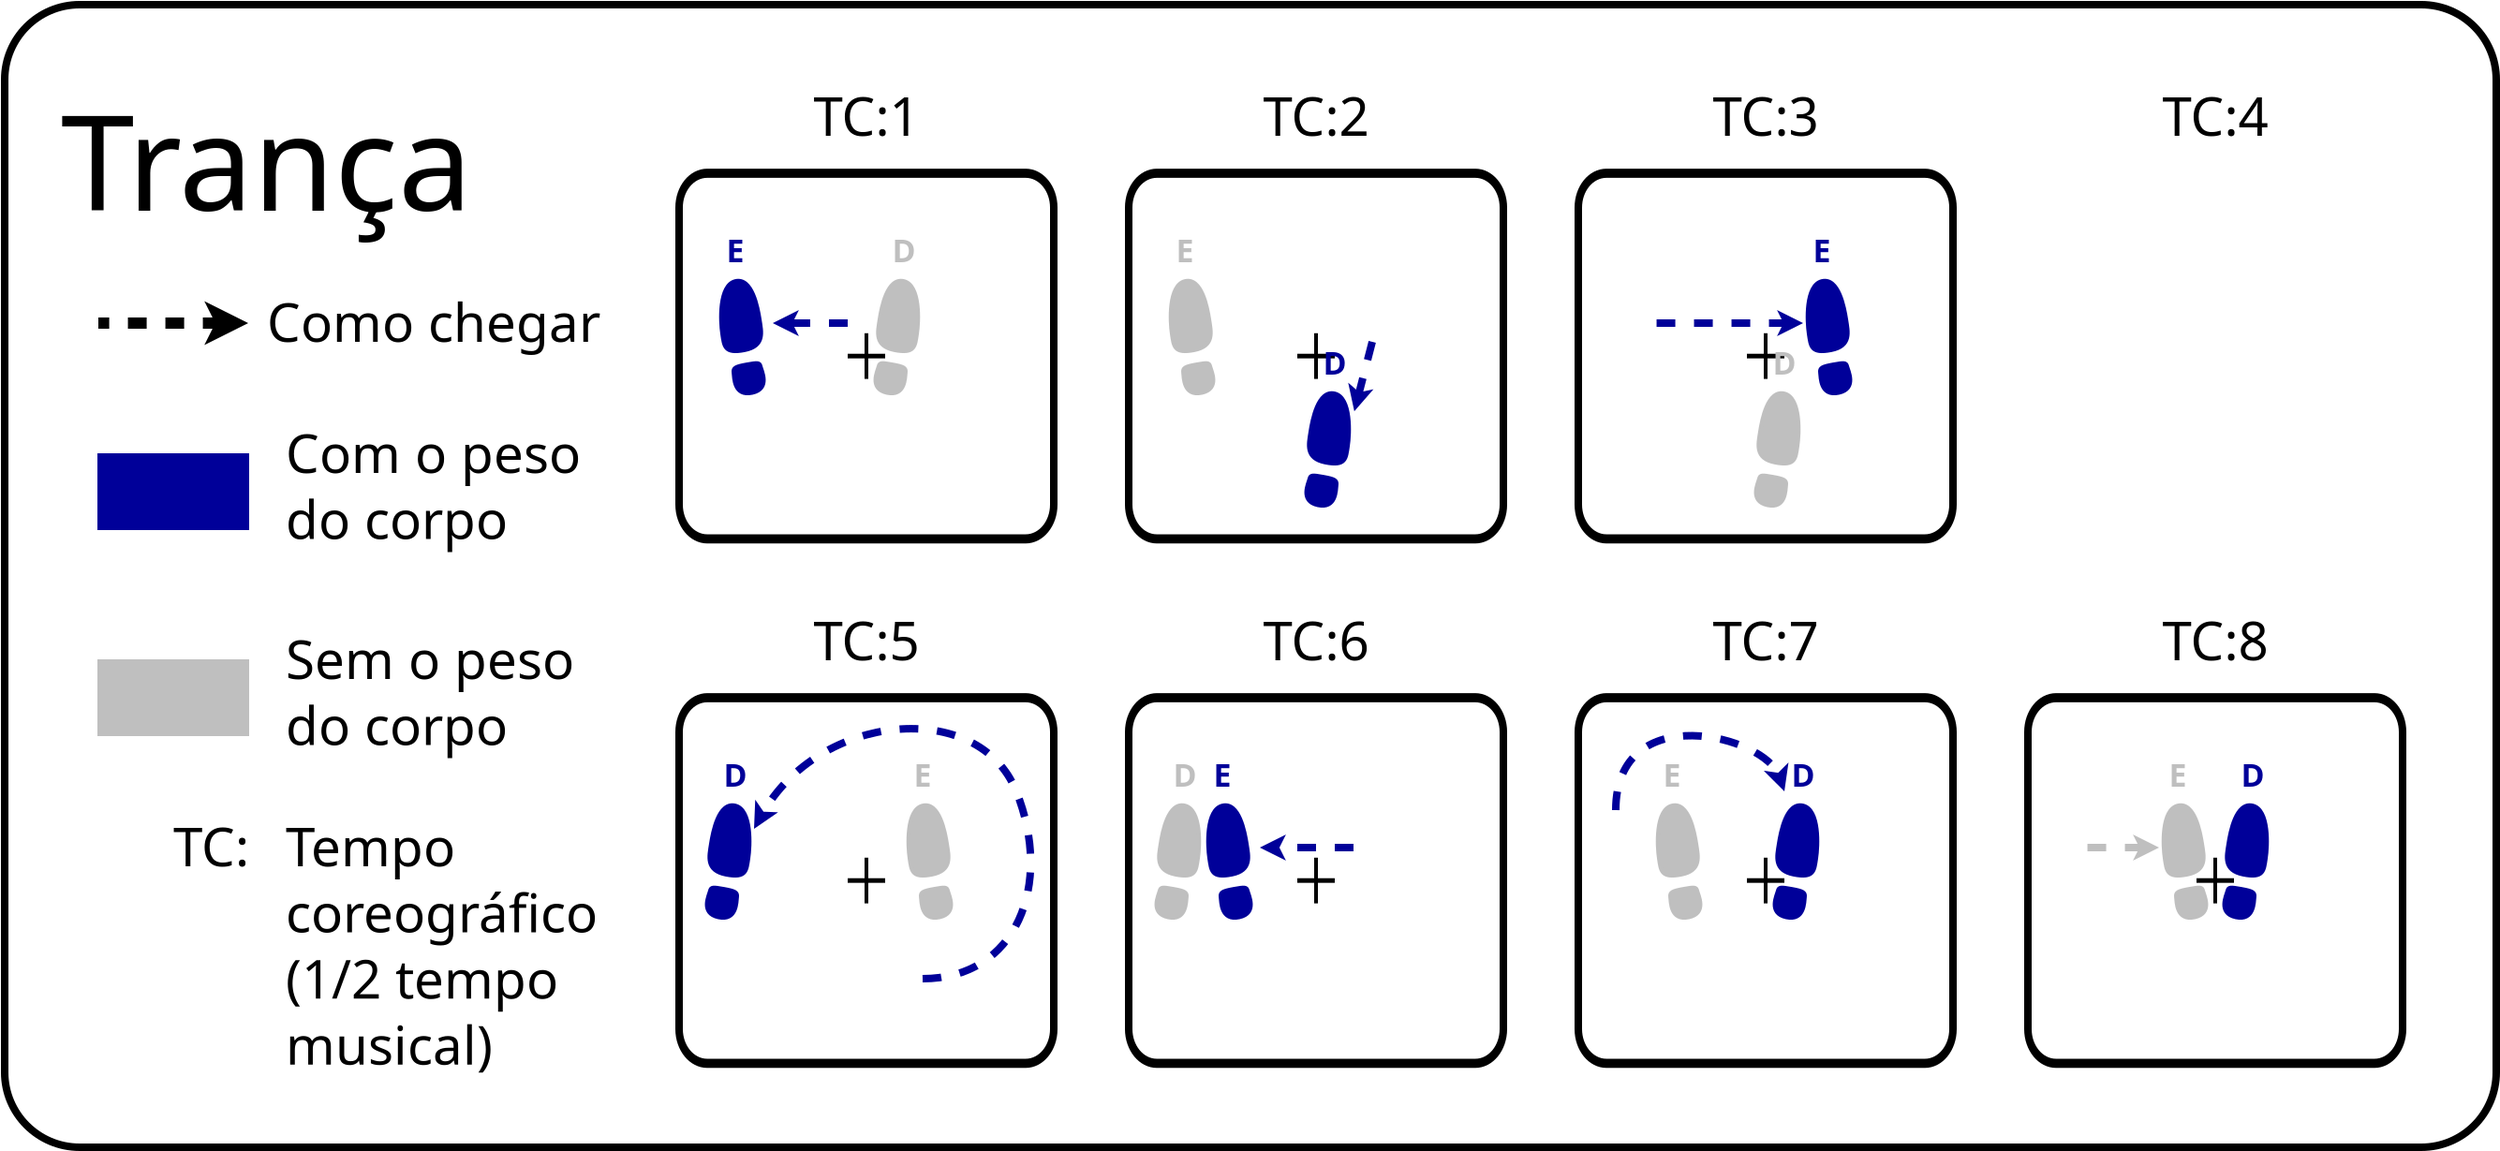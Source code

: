 <?xml version="1.0" encoding="UTF-8"?>
<dia:diagram xmlns:dia="http://www.lysator.liu.se/~alla/dia/">
  <dia:layer name="Nova camada 1" visible="true" connectable="true" active="true">
    <dia:object type="Standard - Box" version="0" id="O0">
      <dia:attribute name="obj_pos">
        <dia:point val="5,-11"/>
      </dia:attribute>
      <dia:attribute name="obj_bb">
        <dia:rectangle val="4.8,-11.2;138.2,50.2"/>
      </dia:attribute>
      <dia:attribute name="elem_corner">
        <dia:point val="5,-11"/>
      </dia:attribute>
      <dia:attribute name="elem_width">
        <dia:real val="133"/>
      </dia:attribute>
      <dia:attribute name="elem_height">
        <dia:real val="61"/>
      </dia:attribute>
      <dia:attribute name="border_width">
        <dia:real val="0.4"/>
      </dia:attribute>
      <dia:attribute name="show_background">
        <dia:boolean val="true"/>
      </dia:attribute>
      <dia:attribute name="corner_radius">
        <dia:real val="4"/>
      </dia:attribute>
    </dia:object>
  </dia:layer>
  <dia:layer name="Segundo plano" visible="true" connectable="true">
    <dia:group>
      <dia:attribute name="meta">
        <dia:composite type="dict"/>
      </dia:attribute>
      <dia:attribute name="matrix">
        <dia:matrix xx="1" xy="0" yx="0" yy="1.22" x0="93" y0="26"/>
      </dia:attribute>
      <dia:object type="Standard - Box" version="0" id="O1">
        <dia:attribute name="obj_pos">
          <dia:point val="20,0"/>
        </dia:attribute>
        <dia:attribute name="obj_bb">
          <dia:rectangle val="19.8,-0.2;40.2,16.2"/>
        </dia:attribute>
        <dia:attribute name="elem_corner">
          <dia:point val="20,0"/>
        </dia:attribute>
        <dia:attribute name="elem_width">
          <dia:real val="20"/>
        </dia:attribute>
        <dia:attribute name="elem_height">
          <dia:real val="16"/>
        </dia:attribute>
        <dia:attribute name="border_width">
          <dia:real val="0.4"/>
        </dia:attribute>
        <dia:attribute name="inner_color">
          <dia:color val="#000000ff"/>
        </dia:attribute>
        <dia:attribute name="show_background">
          <dia:boolean val="false"/>
        </dia:attribute>
        <dia:attribute name="line_join">
          <dia:enum val="1"/>
        </dia:attribute>
        <dia:attribute name="corner_radius">
          <dia:real val="1.5"/>
        </dia:attribute>
      </dia:object>
      <dia:group>
        <dia:attribute name="meta">
          <dia:composite type="dict"/>
        </dia:attribute>
        <dia:attribute name="matrix"/>
        <dia:object type="Standard - Line" version="0" id="O2">
          <dia:attribute name="obj_pos">
            <dia:point val="30,7"/>
          </dia:attribute>
          <dia:attribute name="obj_bb">
            <dia:rectangle val="29.9,6.9;30.1,9.1"/>
          </dia:attribute>
          <dia:attribute name="conn_endpoints">
            <dia:point val="30,7"/>
            <dia:point val="30,9"/>
          </dia:attribute>
          <dia:attribute name="numcp">
            <dia:int val="1"/>
          </dia:attribute>
          <dia:attribute name="line_width">
            <dia:real val="0.2"/>
          </dia:attribute>
        </dia:object>
        <dia:object type="Standard - Line" version="0" id="O3">
          <dia:attribute name="obj_pos">
            <dia:point val="31,8"/>
          </dia:attribute>
          <dia:attribute name="obj_bb">
            <dia:rectangle val="28.9,7.9;31.1,8.1"/>
          </dia:attribute>
          <dia:attribute name="conn_endpoints">
            <dia:point val="31,8"/>
            <dia:point val="29,8"/>
          </dia:attribute>
          <dia:attribute name="numcp">
            <dia:int val="1"/>
          </dia:attribute>
          <dia:attribute name="line_width">
            <dia:real val="0.2"/>
          </dia:attribute>
        </dia:object>
      </dia:group>
    </dia:group>
    <dia:group>
      <dia:attribute name="meta">
        <dia:composite type="dict"/>
      </dia:attribute>
      <dia:attribute name="matrix">
        <dia:matrix xx="1" xy="0" yx="0" yy="1.22" x0="-1" y0="-2"/>
      </dia:attribute>
      <dia:object type="Standard - Box" version="0" id="O4">
        <dia:attribute name="obj_pos">
          <dia:point val="42,0"/>
        </dia:attribute>
        <dia:attribute name="obj_bb">
          <dia:rectangle val="41.8,-0.2;62.2,16.2"/>
        </dia:attribute>
        <dia:attribute name="elem_corner">
          <dia:point val="42,0"/>
        </dia:attribute>
        <dia:attribute name="elem_width">
          <dia:real val="20"/>
        </dia:attribute>
        <dia:attribute name="elem_height">
          <dia:real val="16"/>
        </dia:attribute>
        <dia:attribute name="border_width">
          <dia:real val="0.4"/>
        </dia:attribute>
        <dia:attribute name="inner_color">
          <dia:color val="#000000ff"/>
        </dia:attribute>
        <dia:attribute name="show_background">
          <dia:boolean val="false"/>
        </dia:attribute>
        <dia:attribute name="line_join">
          <dia:enum val="1"/>
        </dia:attribute>
        <dia:attribute name="corner_radius">
          <dia:real val="1.5"/>
        </dia:attribute>
      </dia:object>
      <dia:group>
        <dia:attribute name="meta">
          <dia:composite type="dict"/>
        </dia:attribute>
        <dia:attribute name="matrix"/>
        <dia:object type="Standard - Line" version="0" id="O5">
          <dia:attribute name="obj_pos">
            <dia:point val="52,7"/>
          </dia:attribute>
          <dia:attribute name="obj_bb">
            <dia:rectangle val="51.9,6.9;52.1,9.1"/>
          </dia:attribute>
          <dia:attribute name="conn_endpoints">
            <dia:point val="52,7"/>
            <dia:point val="52,9"/>
          </dia:attribute>
          <dia:attribute name="numcp">
            <dia:int val="1"/>
          </dia:attribute>
          <dia:attribute name="line_width">
            <dia:real val="0.2"/>
          </dia:attribute>
        </dia:object>
        <dia:object type="Standard - Line" version="0" id="O6">
          <dia:attribute name="obj_pos">
            <dia:point val="53,8"/>
          </dia:attribute>
          <dia:attribute name="obj_bb">
            <dia:rectangle val="50.9,7.9;53.1,8.1"/>
          </dia:attribute>
          <dia:attribute name="conn_endpoints">
            <dia:point val="53,8"/>
            <dia:point val="51,8"/>
          </dia:attribute>
          <dia:attribute name="numcp">
            <dia:int val="1"/>
          </dia:attribute>
          <dia:attribute name="line_width">
            <dia:real val="0.2"/>
          </dia:attribute>
        </dia:object>
      </dia:group>
    </dia:group>
    <dia:group>
      <dia:attribute name="meta">
        <dia:composite type="dict"/>
      </dia:attribute>
      <dia:attribute name="matrix">
        <dia:matrix xx="1" xy="0" yx="0" yy="1.22" x0="1" y0="-2"/>
      </dia:attribute>
      <dia:object type="Standard - Box" version="0" id="O7">
        <dia:attribute name="obj_pos">
          <dia:point val="64,0"/>
        </dia:attribute>
        <dia:attribute name="obj_bb">
          <dia:rectangle val="63.8,-0.2;84.2,16.2"/>
        </dia:attribute>
        <dia:attribute name="elem_corner">
          <dia:point val="64,0"/>
        </dia:attribute>
        <dia:attribute name="elem_width">
          <dia:real val="20"/>
        </dia:attribute>
        <dia:attribute name="elem_height">
          <dia:real val="16"/>
        </dia:attribute>
        <dia:attribute name="border_width">
          <dia:real val="0.4"/>
        </dia:attribute>
        <dia:attribute name="inner_color">
          <dia:color val="#000000ff"/>
        </dia:attribute>
        <dia:attribute name="show_background">
          <dia:boolean val="false"/>
        </dia:attribute>
        <dia:attribute name="line_join">
          <dia:enum val="1"/>
        </dia:attribute>
        <dia:attribute name="corner_radius">
          <dia:real val="1.5"/>
        </dia:attribute>
      </dia:object>
      <dia:group>
        <dia:attribute name="meta">
          <dia:composite type="dict"/>
        </dia:attribute>
        <dia:attribute name="matrix"/>
        <dia:object type="Standard - Line" version="0" id="O8">
          <dia:attribute name="obj_pos">
            <dia:point val="74,7"/>
          </dia:attribute>
          <dia:attribute name="obj_bb">
            <dia:rectangle val="73.9,6.9;74.1,9.1"/>
          </dia:attribute>
          <dia:attribute name="conn_endpoints">
            <dia:point val="74,7"/>
            <dia:point val="74,9"/>
          </dia:attribute>
          <dia:attribute name="numcp">
            <dia:int val="1"/>
          </dia:attribute>
          <dia:attribute name="line_width">
            <dia:real val="0.2"/>
          </dia:attribute>
        </dia:object>
        <dia:object type="Standard - Line" version="0" id="O9">
          <dia:attribute name="obj_pos">
            <dia:point val="75,8"/>
          </dia:attribute>
          <dia:attribute name="obj_bb">
            <dia:rectangle val="72.9,7.9;75.1,8.1"/>
          </dia:attribute>
          <dia:attribute name="conn_endpoints">
            <dia:point val="75,8"/>
            <dia:point val="73,8"/>
          </dia:attribute>
          <dia:attribute name="numcp">
            <dia:int val="1"/>
          </dia:attribute>
          <dia:attribute name="line_width">
            <dia:real val="0.2"/>
          </dia:attribute>
        </dia:object>
      </dia:group>
    </dia:group>
    <dia:group>
      <dia:attribute name="meta">
        <dia:composite type="dict"/>
      </dia:attribute>
      <dia:attribute name="matrix">
        <dia:matrix xx="1" xy="0" yx="0" yy="1.22" x0="25" y0="-2"/>
      </dia:attribute>
      <dia:object type="Standard - Box" version="0" id="O10">
        <dia:attribute name="obj_pos">
          <dia:point val="64,0"/>
        </dia:attribute>
        <dia:attribute name="obj_bb">
          <dia:rectangle val="63.8,-0.2;84.2,16.2"/>
        </dia:attribute>
        <dia:attribute name="elem_corner">
          <dia:point val="64,0"/>
        </dia:attribute>
        <dia:attribute name="elem_width">
          <dia:real val="20"/>
        </dia:attribute>
        <dia:attribute name="elem_height">
          <dia:real val="16"/>
        </dia:attribute>
        <dia:attribute name="border_width">
          <dia:real val="0.4"/>
        </dia:attribute>
        <dia:attribute name="inner_color">
          <dia:color val="#000000ff"/>
        </dia:attribute>
        <dia:attribute name="show_background">
          <dia:boolean val="false"/>
        </dia:attribute>
        <dia:attribute name="line_join">
          <dia:enum val="1"/>
        </dia:attribute>
        <dia:attribute name="corner_radius">
          <dia:real val="1.5"/>
        </dia:attribute>
      </dia:object>
      <dia:group>
        <dia:attribute name="meta">
          <dia:composite type="dict"/>
        </dia:attribute>
        <dia:attribute name="matrix"/>
        <dia:object type="Standard - Line" version="0" id="O11">
          <dia:attribute name="obj_pos">
            <dia:point val="74,7"/>
          </dia:attribute>
          <dia:attribute name="obj_bb">
            <dia:rectangle val="73.9,6.9;74.1,9.1"/>
          </dia:attribute>
          <dia:attribute name="conn_endpoints">
            <dia:point val="74,7"/>
            <dia:point val="74,9"/>
          </dia:attribute>
          <dia:attribute name="numcp">
            <dia:int val="1"/>
          </dia:attribute>
          <dia:attribute name="line_width">
            <dia:real val="0.2"/>
          </dia:attribute>
        </dia:object>
        <dia:object type="Standard - Line" version="0" id="O12">
          <dia:attribute name="obj_pos">
            <dia:point val="75,8"/>
          </dia:attribute>
          <dia:attribute name="obj_bb">
            <dia:rectangle val="72.9,7.9;75.1,8.1"/>
          </dia:attribute>
          <dia:attribute name="conn_endpoints">
            <dia:point val="75,8"/>
            <dia:point val="73,8"/>
          </dia:attribute>
          <dia:attribute name="numcp">
            <dia:int val="1"/>
          </dia:attribute>
          <dia:attribute name="line_width">
            <dia:real val="0.2"/>
          </dia:attribute>
        </dia:object>
      </dia:group>
    </dia:group>
    <dia:group>
      <dia:attribute name="meta">
        <dia:composite type="dict"/>
      </dia:attribute>
      <dia:attribute name="matrix">
        <dia:matrix xx="1" xy="0" yx="0" yy="1.22" x0="-23" y0="26"/>
      </dia:attribute>
      <dia:object type="Standard - Box" version="0" id="O13">
        <dia:attribute name="obj_pos">
          <dia:point val="64,0"/>
        </dia:attribute>
        <dia:attribute name="obj_bb">
          <dia:rectangle val="63.8,-0.2;84.2,16.2"/>
        </dia:attribute>
        <dia:attribute name="elem_corner">
          <dia:point val="64,0"/>
        </dia:attribute>
        <dia:attribute name="elem_width">
          <dia:real val="20"/>
        </dia:attribute>
        <dia:attribute name="elem_height">
          <dia:real val="16"/>
        </dia:attribute>
        <dia:attribute name="border_width">
          <dia:real val="0.4"/>
        </dia:attribute>
        <dia:attribute name="inner_color">
          <dia:color val="#000000ff"/>
        </dia:attribute>
        <dia:attribute name="show_background">
          <dia:boolean val="false"/>
        </dia:attribute>
        <dia:attribute name="line_join">
          <dia:enum val="1"/>
        </dia:attribute>
        <dia:attribute name="corner_radius">
          <dia:real val="1.5"/>
        </dia:attribute>
      </dia:object>
      <dia:group>
        <dia:attribute name="meta">
          <dia:composite type="dict"/>
        </dia:attribute>
        <dia:attribute name="matrix"/>
        <dia:object type="Standard - Line" version="0" id="O14">
          <dia:attribute name="obj_pos">
            <dia:point val="74,7"/>
          </dia:attribute>
          <dia:attribute name="obj_bb">
            <dia:rectangle val="73.9,6.9;74.1,9.1"/>
          </dia:attribute>
          <dia:attribute name="conn_endpoints">
            <dia:point val="74,7"/>
            <dia:point val="74,9"/>
          </dia:attribute>
          <dia:attribute name="numcp">
            <dia:int val="1"/>
          </dia:attribute>
          <dia:attribute name="line_width">
            <dia:real val="0.2"/>
          </dia:attribute>
        </dia:object>
        <dia:object type="Standard - Line" version="0" id="O15">
          <dia:attribute name="obj_pos">
            <dia:point val="75,8"/>
          </dia:attribute>
          <dia:attribute name="obj_bb">
            <dia:rectangle val="72.9,7.9;75.1,8.1"/>
          </dia:attribute>
          <dia:attribute name="conn_endpoints">
            <dia:point val="75,8"/>
            <dia:point val="73,8"/>
          </dia:attribute>
          <dia:attribute name="numcp">
            <dia:int val="1"/>
          </dia:attribute>
          <dia:attribute name="line_width">
            <dia:real val="0.2"/>
          </dia:attribute>
        </dia:object>
      </dia:group>
    </dia:group>
    <dia:group>
      <dia:attribute name="meta">
        <dia:composite type="dict"/>
      </dia:attribute>
      <dia:attribute name="matrix">
        <dia:matrix xx="1" xy="0" yx="0" yy="1.22" x0="1" y0="26"/>
      </dia:attribute>
      <dia:object type="Standard - Box" version="0" id="O16">
        <dia:attribute name="obj_pos">
          <dia:point val="64,0"/>
        </dia:attribute>
        <dia:attribute name="obj_bb">
          <dia:rectangle val="63.8,-0.2;84.2,16.2"/>
        </dia:attribute>
        <dia:attribute name="elem_corner">
          <dia:point val="64,0"/>
        </dia:attribute>
        <dia:attribute name="elem_width">
          <dia:real val="20"/>
        </dia:attribute>
        <dia:attribute name="elem_height">
          <dia:real val="16"/>
        </dia:attribute>
        <dia:attribute name="border_width">
          <dia:real val="0.4"/>
        </dia:attribute>
        <dia:attribute name="inner_color">
          <dia:color val="#000000ff"/>
        </dia:attribute>
        <dia:attribute name="show_background">
          <dia:boolean val="false"/>
        </dia:attribute>
        <dia:attribute name="line_join">
          <dia:enum val="1"/>
        </dia:attribute>
        <dia:attribute name="corner_radius">
          <dia:real val="1.5"/>
        </dia:attribute>
      </dia:object>
      <dia:group>
        <dia:attribute name="meta">
          <dia:composite type="dict"/>
        </dia:attribute>
        <dia:attribute name="matrix"/>
        <dia:object type="Standard - Line" version="0" id="O17">
          <dia:attribute name="obj_pos">
            <dia:point val="74,7"/>
          </dia:attribute>
          <dia:attribute name="obj_bb">
            <dia:rectangle val="73.9,6.9;74.1,9.1"/>
          </dia:attribute>
          <dia:attribute name="conn_endpoints">
            <dia:point val="74,7"/>
            <dia:point val="74,9"/>
          </dia:attribute>
          <dia:attribute name="numcp">
            <dia:int val="1"/>
          </dia:attribute>
          <dia:attribute name="line_width">
            <dia:real val="0.2"/>
          </dia:attribute>
        </dia:object>
        <dia:object type="Standard - Line" version="0" id="O18">
          <dia:attribute name="obj_pos">
            <dia:point val="75,8"/>
          </dia:attribute>
          <dia:attribute name="obj_bb">
            <dia:rectangle val="72.9,7.9;75.1,8.1"/>
          </dia:attribute>
          <dia:attribute name="conn_endpoints">
            <dia:point val="75,8"/>
            <dia:point val="73,8"/>
          </dia:attribute>
          <dia:attribute name="numcp">
            <dia:int val="1"/>
          </dia:attribute>
          <dia:attribute name="line_width">
            <dia:real val="0.2"/>
          </dia:attribute>
        </dia:object>
      </dia:group>
    </dia:group>
    <dia:group>
      <dia:attribute name="meta">
        <dia:composite type="dict"/>
      </dia:attribute>
      <dia:attribute name="matrix">
        <dia:matrix xx="1" xy="0" yx="0" yy="1.22" x0="25" y0="26"/>
      </dia:attribute>
      <dia:object type="Standard - Box" version="0" id="O19">
        <dia:attribute name="obj_pos">
          <dia:point val="64,0"/>
        </dia:attribute>
        <dia:attribute name="obj_bb">
          <dia:rectangle val="63.8,-0.2;84.2,16.2"/>
        </dia:attribute>
        <dia:attribute name="elem_corner">
          <dia:point val="64,0"/>
        </dia:attribute>
        <dia:attribute name="elem_width">
          <dia:real val="20"/>
        </dia:attribute>
        <dia:attribute name="elem_height">
          <dia:real val="16"/>
        </dia:attribute>
        <dia:attribute name="border_width">
          <dia:real val="0.4"/>
        </dia:attribute>
        <dia:attribute name="inner_color">
          <dia:color val="#000000ff"/>
        </dia:attribute>
        <dia:attribute name="show_background">
          <dia:boolean val="false"/>
        </dia:attribute>
        <dia:attribute name="line_join">
          <dia:enum val="1"/>
        </dia:attribute>
        <dia:attribute name="corner_radius">
          <dia:real val="1.5"/>
        </dia:attribute>
      </dia:object>
      <dia:group>
        <dia:attribute name="meta">
          <dia:composite type="dict"/>
        </dia:attribute>
        <dia:attribute name="matrix"/>
        <dia:object type="Standard - Line" version="0" id="O20">
          <dia:attribute name="obj_pos">
            <dia:point val="74,7"/>
          </dia:attribute>
          <dia:attribute name="obj_bb">
            <dia:rectangle val="73.9,6.9;74.1,9.1"/>
          </dia:attribute>
          <dia:attribute name="conn_endpoints">
            <dia:point val="74,7"/>
            <dia:point val="74,9"/>
          </dia:attribute>
          <dia:attribute name="numcp">
            <dia:int val="1"/>
          </dia:attribute>
          <dia:attribute name="line_width">
            <dia:real val="0.2"/>
          </dia:attribute>
        </dia:object>
        <dia:object type="Standard - Line" version="0" id="O21">
          <dia:attribute name="obj_pos">
            <dia:point val="75,8"/>
          </dia:attribute>
          <dia:attribute name="obj_bb">
            <dia:rectangle val="72.9,7.9;75.1,8.1"/>
          </dia:attribute>
          <dia:attribute name="conn_endpoints">
            <dia:point val="75,8"/>
            <dia:point val="73,8"/>
          </dia:attribute>
          <dia:attribute name="numcp">
            <dia:int val="1"/>
          </dia:attribute>
          <dia:attribute name="line_width">
            <dia:real val="0.2"/>
          </dia:attribute>
        </dia:object>
      </dia:group>
    </dia:group>
    <dia:object type="Standard - Path" version="0" id="O22">
      <dia:attribute name="obj_pos">
        <dia:point val="121,31.756"/>
      </dia:attribute>
      <dia:attribute name="obj_bb">
        <dia:rectangle val="120.137,31.635;122.623,37.855"/>
      </dia:attribute>
      <dia:attribute name="meta">
        <dia:composite type="dict"/>
      </dia:attribute>
      <dia:attribute name="bez_points">
        <dia:bezpoint type="moveto" p1="121,31.756"/>
        <dia:bezpoint type="curveto" p1="121.9,31.539" p2="122.204,33.167" p3="122.304,33.818"/>
        <dia:bezpoint type="curveto" p1="122.404,34.469" p2="122.6,35.229" p3="121.5,35.446"/>
        <dia:bezpoint type="curveto" p1="120.4,35.663" p2="120.4,35.229" p3="120.3,34.578"/>
        <dia:bezpoint type="curveto" p1="120.2,33.927" p2="120.1,31.973" p3="121,31.756"/>
        <dia:bezpoint type="moveto" p1="121.604,36.206"/>
        <dia:bezpoint type="curveto" p1="122.204,36.097" p2="122.304,36.097" p3="122.354,36.314"/>
        <dia:bezpoint type="curveto" p1="122.404,36.531" p2="122.904,37.508" p3="121.904,37.725"/>
        <dia:bezpoint type="curveto" p1="120.904,37.942" p2="120.937,36.893" p3="120.904,36.64"/>
        <dia:bezpoint type="curveto" p1="120.87,36.387" p2="121.004,36.314" p3="121.604,36.206"/>
      </dia:attribute>
      <dia:attribute name="stroke_or_fill">
        <dia:enum val="3"/>
      </dia:attribute>
      <dia:attribute name="line_width">
        <dia:real val="0.2"/>
      </dia:attribute>
      <dia:attribute name="line_colour">
        <dia:color val="#bfbfbfff"/>
      </dia:attribute>
      <dia:attribute name="line_style">
        <dia:enum val="0"/>
        <dia:real val="1"/>
      </dia:attribute>
      <dia:attribute name="line_join">
        <dia:enum val="0"/>
      </dia:attribute>
      <dia:attribute name="line_caps">
        <dia:enum val="0"/>
      </dia:attribute>
      <dia:attribute name="fill_colour">
        <dia:color val="#bfbfbfff"/>
      </dia:attribute>
      <dia:attribute name="show_control_lines">
        <dia:boolean val="false"/>
      </dia:attribute>
      <dia:attribute name="pattern"/>
    </dia:object>
    <dia:object type="Standard - Path" version="0" id="O23">
      <dia:attribute name="obj_pos">
        <dia:point val="125,31.756"/>
      </dia:attribute>
      <dia:attribute name="obj_bb">
        <dia:rectangle val="123.377,31.635;125.863,37.855"/>
      </dia:attribute>
      <dia:attribute name="meta">
        <dia:composite type="dict"/>
      </dia:attribute>
      <dia:attribute name="bez_points">
        <dia:bezpoint type="moveto" p1="125,31.756"/>
        <dia:bezpoint type="curveto" p1="124.1,31.539" p2="123.796,33.167" p3="123.696,33.818"/>
        <dia:bezpoint type="curveto" p1="123.596,34.469" p2="123.4,35.229" p3="124.5,35.446"/>
        <dia:bezpoint type="curveto" p1="125.6,35.663" p2="125.6,35.229" p3="125.7,34.578"/>
        <dia:bezpoint type="curveto" p1="125.8,33.927" p2="125.9,31.973" p3="125,31.756"/>
        <dia:bezpoint type="moveto" p1="124.396,36.206"/>
        <dia:bezpoint type="curveto" p1="123.796,36.097" p2="123.696,36.097" p3="123.646,36.314"/>
        <dia:bezpoint type="curveto" p1="123.596,36.531" p2="123.096,37.508" p3="124.096,37.725"/>
        <dia:bezpoint type="curveto" p1="125.096,37.942" p2="125.063,36.893" p3="125.096,36.64"/>
        <dia:bezpoint type="curveto" p1="125.13,36.387" p2="124.996,36.314" p3="124.396,36.206"/>
      </dia:attribute>
      <dia:attribute name="stroke_or_fill">
        <dia:enum val="3"/>
      </dia:attribute>
      <dia:attribute name="line_width">
        <dia:real val="0.2"/>
      </dia:attribute>
      <dia:attribute name="line_colour">
        <dia:color val="#000099ff"/>
      </dia:attribute>
      <dia:attribute name="line_style">
        <dia:enum val="0"/>
        <dia:real val="1"/>
      </dia:attribute>
      <dia:attribute name="line_join">
        <dia:enum val="0"/>
      </dia:attribute>
      <dia:attribute name="line_caps">
        <dia:enum val="0"/>
      </dia:attribute>
      <dia:attribute name="fill_colour">
        <dia:color val="#000099ff"/>
      </dia:attribute>
      <dia:attribute name="show_control_lines">
        <dia:boolean val="false"/>
      </dia:attribute>
      <dia:attribute name="pattern"/>
    </dia:object>
    <dia:object type="Standard - Text" version="1" id="O24">
      <dia:attribute name="obj_pos">
        <dia:point val="121,30.756"/>
      </dia:attribute>
      <dia:attribute name="obj_bb">
        <dia:rectangle val="120.421,29.184;121.579,31.156"/>
      </dia:attribute>
      <dia:attribute name="text">
        <dia:composite type="text">
          <dia:attribute name="string">
            <dia:string>#E#</dia:string>
          </dia:attribute>
          <dia:attribute name="font">
            <dia:font family="sans" style="80" name="Helvetica-Bold"/>
          </dia:attribute>
          <dia:attribute name="height">
            <dia:real val="2.117"/>
          </dia:attribute>
          <dia:attribute name="pos">
            <dia:point val="121,30.756"/>
          </dia:attribute>
          <dia:attribute name="color">
            <dia:color val="#bfbfbfff"/>
          </dia:attribute>
          <dia:attribute name="alignment">
            <dia:enum val="1"/>
          </dia:attribute>
        </dia:composite>
      </dia:attribute>
      <dia:attribute name="valign">
        <dia:enum val="3"/>
      </dia:attribute>
    </dia:object>
    <dia:object type="Standard - Text" version="1" id="O25">
      <dia:attribute name="obj_pos">
        <dia:point val="125,30.756"/>
      </dia:attribute>
      <dia:attribute name="obj_bb">
        <dia:rectangle val="124.297,29.184;125.703,31.156"/>
      </dia:attribute>
      <dia:attribute name="text">
        <dia:composite type="text">
          <dia:attribute name="string">
            <dia:string>#D#</dia:string>
          </dia:attribute>
          <dia:attribute name="font">
            <dia:font family="sans" style="80" name="Helvetica-Bold"/>
          </dia:attribute>
          <dia:attribute name="height">
            <dia:real val="2.117"/>
          </dia:attribute>
          <dia:attribute name="pos">
            <dia:point val="125,30.756"/>
          </dia:attribute>
          <dia:attribute name="color">
            <dia:color val="#000099ff"/>
          </dia:attribute>
          <dia:attribute name="alignment">
            <dia:enum val="1"/>
          </dia:attribute>
        </dia:composite>
      </dia:attribute>
      <dia:attribute name="valign">
        <dia:enum val="3"/>
      </dia:attribute>
    </dia:object>
    <dia:object type="Standard - Path" version="0" id="O26">
      <dia:attribute name="obj_pos">
        <dia:point val="44,3.756"/>
      </dia:attribute>
      <dia:attribute name="obj_bb">
        <dia:rectangle val="43.137,3.635;45.623,9.855"/>
      </dia:attribute>
      <dia:attribute name="meta">
        <dia:composite type="dict"/>
      </dia:attribute>
      <dia:attribute name="bez_points">
        <dia:bezpoint type="moveto" p1="44,3.756"/>
        <dia:bezpoint type="curveto" p1="44.9,3.539" p2="45.204,5.167" p3="45.304,5.818"/>
        <dia:bezpoint type="curveto" p1="45.404,6.469" p2="45.6,7.229" p3="44.5,7.446"/>
        <dia:bezpoint type="curveto" p1="43.4,7.663" p2="43.4,7.229" p3="43.3,6.578"/>
        <dia:bezpoint type="curveto" p1="43.2,5.927" p2="43.1,3.973" p3="44,3.756"/>
        <dia:bezpoint type="moveto" p1="44.604,8.206"/>
        <dia:bezpoint type="curveto" p1="45.204,8.097" p2="45.304,8.097" p3="45.354,8.314"/>
        <dia:bezpoint type="curveto" p1="45.404,8.531" p2="45.904,9.508" p3="44.904,9.725"/>
        <dia:bezpoint type="curveto" p1="43.904,9.942" p2="43.937,8.893" p3="43.904,8.64"/>
        <dia:bezpoint type="curveto" p1="43.87,8.387" p2="44.004,8.314" p3="44.604,8.206"/>
      </dia:attribute>
      <dia:attribute name="stroke_or_fill">
        <dia:enum val="3"/>
      </dia:attribute>
      <dia:attribute name="line_width">
        <dia:real val="0.2"/>
      </dia:attribute>
      <dia:attribute name="line_colour">
        <dia:color val="#000099ff"/>
      </dia:attribute>
      <dia:attribute name="line_style">
        <dia:enum val="0"/>
        <dia:real val="1"/>
      </dia:attribute>
      <dia:attribute name="line_join">
        <dia:enum val="0"/>
      </dia:attribute>
      <dia:attribute name="line_caps">
        <dia:enum val="0"/>
      </dia:attribute>
      <dia:attribute name="fill_colour">
        <dia:color val="#000099ff"/>
      </dia:attribute>
      <dia:attribute name="show_control_lines">
        <dia:boolean val="false"/>
      </dia:attribute>
      <dia:attribute name="pattern"/>
    </dia:object>
    <dia:object type="Standard - Path" version="0" id="O27">
      <dia:attribute name="obj_pos">
        <dia:point val="53,3.756"/>
      </dia:attribute>
      <dia:attribute name="obj_bb">
        <dia:rectangle val="51.377,3.635;53.863,9.855"/>
      </dia:attribute>
      <dia:attribute name="meta">
        <dia:composite type="dict"/>
      </dia:attribute>
      <dia:attribute name="bez_points">
        <dia:bezpoint type="moveto" p1="53,3.756"/>
        <dia:bezpoint type="curveto" p1="52.1,3.539" p2="51.796,5.167" p3="51.696,5.818"/>
        <dia:bezpoint type="curveto" p1="51.596,6.469" p2="51.4,7.229" p3="52.5,7.446"/>
        <dia:bezpoint type="curveto" p1="53.6,7.663" p2="53.6,7.229" p3="53.7,6.578"/>
        <dia:bezpoint type="curveto" p1="53.8,5.927" p2="53.9,3.973" p3="53,3.756"/>
        <dia:bezpoint type="moveto" p1="52.396,8.206"/>
        <dia:bezpoint type="curveto" p1="51.796,8.097" p2="51.696,8.097" p3="51.646,8.314"/>
        <dia:bezpoint type="curveto" p1="51.596,8.531" p2="51.096,9.508" p3="52.096,9.725"/>
        <dia:bezpoint type="curveto" p1="53.096,9.942" p2="53.063,8.893" p3="53.096,8.64"/>
        <dia:bezpoint type="curveto" p1="53.13,8.387" p2="52.996,8.314" p3="52.396,8.206"/>
      </dia:attribute>
      <dia:attribute name="stroke_or_fill">
        <dia:enum val="3"/>
      </dia:attribute>
      <dia:attribute name="line_width">
        <dia:real val="0.2"/>
      </dia:attribute>
      <dia:attribute name="line_colour">
        <dia:color val="#bfbfbfff"/>
      </dia:attribute>
      <dia:attribute name="line_style">
        <dia:enum val="0"/>
        <dia:real val="1"/>
      </dia:attribute>
      <dia:attribute name="line_join">
        <dia:enum val="0"/>
      </dia:attribute>
      <dia:attribute name="line_caps">
        <dia:enum val="0"/>
      </dia:attribute>
      <dia:attribute name="fill_colour">
        <dia:color val="#bfbfbfff"/>
      </dia:attribute>
      <dia:attribute name="show_control_lines">
        <dia:boolean val="false"/>
      </dia:attribute>
      <dia:attribute name="pattern"/>
    </dia:object>
    <dia:object type="Standard - Text" version="1" id="O28">
      <dia:attribute name="obj_pos">
        <dia:point val="44,2.756"/>
      </dia:attribute>
      <dia:attribute name="obj_bb">
        <dia:rectangle val="43.421,1.184;44.579,3.156"/>
      </dia:attribute>
      <dia:attribute name="text">
        <dia:composite type="text">
          <dia:attribute name="string">
            <dia:string>#E#</dia:string>
          </dia:attribute>
          <dia:attribute name="font">
            <dia:font family="sans" style="80" name="Helvetica-Bold"/>
          </dia:attribute>
          <dia:attribute name="height">
            <dia:real val="2.117"/>
          </dia:attribute>
          <dia:attribute name="pos">
            <dia:point val="44,2.756"/>
          </dia:attribute>
          <dia:attribute name="color">
            <dia:color val="#000099ff"/>
          </dia:attribute>
          <dia:attribute name="alignment">
            <dia:enum val="1"/>
          </dia:attribute>
        </dia:composite>
      </dia:attribute>
      <dia:attribute name="valign">
        <dia:enum val="3"/>
      </dia:attribute>
    </dia:object>
    <dia:object type="Standard - Text" version="1" id="O29">
      <dia:attribute name="obj_pos">
        <dia:point val="53,2.756"/>
      </dia:attribute>
      <dia:attribute name="obj_bb">
        <dia:rectangle val="52.297,1.184;53.703,3.156"/>
      </dia:attribute>
      <dia:attribute name="text">
        <dia:composite type="text">
          <dia:attribute name="string">
            <dia:string>#D#</dia:string>
          </dia:attribute>
          <dia:attribute name="font">
            <dia:font family="sans" style="80" name="Helvetica-Bold"/>
          </dia:attribute>
          <dia:attribute name="height">
            <dia:real val="2.117"/>
          </dia:attribute>
          <dia:attribute name="pos">
            <dia:point val="53,2.756"/>
          </dia:attribute>
          <dia:attribute name="color">
            <dia:color val="#bfbfbfff"/>
          </dia:attribute>
          <dia:attribute name="alignment">
            <dia:enum val="1"/>
          </dia:attribute>
        </dia:composite>
      </dia:attribute>
      <dia:attribute name="valign">
        <dia:enum val="3"/>
      </dia:attribute>
    </dia:object>
    <dia:object type="Standard - Path" version="0" id="O30">
      <dia:attribute name="obj_pos">
        <dia:point val="68,3.756"/>
      </dia:attribute>
      <dia:attribute name="obj_bb">
        <dia:rectangle val="67.137,3.635;69.623,9.855"/>
      </dia:attribute>
      <dia:attribute name="meta">
        <dia:composite type="dict"/>
      </dia:attribute>
      <dia:attribute name="bez_points">
        <dia:bezpoint type="moveto" p1="68,3.756"/>
        <dia:bezpoint type="curveto" p1="68.9,3.539" p2="69.204,5.167" p3="69.304,5.818"/>
        <dia:bezpoint type="curveto" p1="69.404,6.469" p2="69.6,7.229" p3="68.5,7.446"/>
        <dia:bezpoint type="curveto" p1="67.4,7.663" p2="67.4,7.229" p3="67.3,6.578"/>
        <dia:bezpoint type="curveto" p1="67.2,5.927" p2="67.1,3.973" p3="68,3.756"/>
        <dia:bezpoint type="moveto" p1="68.604,8.206"/>
        <dia:bezpoint type="curveto" p1="69.204,8.097" p2="69.304,8.097" p3="69.354,8.314"/>
        <dia:bezpoint type="curveto" p1="69.404,8.531" p2="69.904,9.508" p3="68.904,9.725"/>
        <dia:bezpoint type="curveto" p1="67.904,9.942" p2="67.937,8.893" p3="67.904,8.64"/>
        <dia:bezpoint type="curveto" p1="67.871,8.387" p2="68.004,8.314" p3="68.604,8.206"/>
      </dia:attribute>
      <dia:attribute name="stroke_or_fill">
        <dia:enum val="3"/>
      </dia:attribute>
      <dia:attribute name="line_width">
        <dia:real val="0.2"/>
      </dia:attribute>
      <dia:attribute name="line_colour">
        <dia:color val="#bfbfbfff"/>
      </dia:attribute>
      <dia:attribute name="line_style">
        <dia:enum val="0"/>
        <dia:real val="1"/>
      </dia:attribute>
      <dia:attribute name="line_join">
        <dia:enum val="0"/>
      </dia:attribute>
      <dia:attribute name="line_caps">
        <dia:enum val="0"/>
      </dia:attribute>
      <dia:attribute name="fill_colour">
        <dia:color val="#bfbfbfff"/>
      </dia:attribute>
      <dia:attribute name="show_control_lines">
        <dia:boolean val="false"/>
      </dia:attribute>
      <dia:attribute name="pattern"/>
    </dia:object>
    <dia:object type="Standard - Path" version="0" id="O31">
      <dia:attribute name="obj_pos">
        <dia:point val="76,9.756"/>
      </dia:attribute>
      <dia:attribute name="obj_bb">
        <dia:rectangle val="74.377,9.635;76.863,15.854"/>
      </dia:attribute>
      <dia:attribute name="meta">
        <dia:composite type="dict"/>
      </dia:attribute>
      <dia:attribute name="bez_points">
        <dia:bezpoint type="moveto" p1="76,9.756"/>
        <dia:bezpoint type="curveto" p1="75.1,9.539" p2="74.796,11.167" p3="74.696,11.818"/>
        <dia:bezpoint type="curveto" p1="74.596,12.469" p2="74.4,13.229" p3="75.5,13.446"/>
        <dia:bezpoint type="curveto" p1="76.6,13.663" p2="76.6,13.229" p3="76.7,12.578"/>
        <dia:bezpoint type="curveto" p1="76.8,11.927" p2="76.9,9.973" p3="76,9.756"/>
        <dia:bezpoint type="moveto" p1="75.396,14.206"/>
        <dia:bezpoint type="curveto" p1="74.796,14.097" p2="74.696,14.097" p3="74.646,14.314"/>
        <dia:bezpoint type="curveto" p1="74.596,14.531" p2="74.096,15.508" p3="75.096,15.725"/>
        <dia:bezpoint type="curveto" p1="76.096,15.942" p2="76.063,14.893" p3="76.096,14.64"/>
        <dia:bezpoint type="curveto" p1="76.129,14.387" p2="75.996,14.314" p3="75.396,14.206"/>
      </dia:attribute>
      <dia:attribute name="stroke_or_fill">
        <dia:enum val="3"/>
      </dia:attribute>
      <dia:attribute name="line_width">
        <dia:real val="0.2"/>
      </dia:attribute>
      <dia:attribute name="line_colour">
        <dia:color val="#000099ff"/>
      </dia:attribute>
      <dia:attribute name="line_style">
        <dia:enum val="0"/>
        <dia:real val="1"/>
      </dia:attribute>
      <dia:attribute name="line_join">
        <dia:enum val="0"/>
      </dia:attribute>
      <dia:attribute name="line_caps">
        <dia:enum val="0"/>
      </dia:attribute>
      <dia:attribute name="fill_colour">
        <dia:color val="#000099ff"/>
      </dia:attribute>
      <dia:attribute name="show_control_lines">
        <dia:boolean val="false"/>
      </dia:attribute>
      <dia:attribute name="pattern"/>
    </dia:object>
    <dia:object type="Standard - Text" version="1" id="O32">
      <dia:attribute name="obj_pos">
        <dia:point val="68,2.756"/>
      </dia:attribute>
      <dia:attribute name="obj_bb">
        <dia:rectangle val="67.421,1.184;68.579,3.156"/>
      </dia:attribute>
      <dia:attribute name="text">
        <dia:composite type="text">
          <dia:attribute name="string">
            <dia:string>#E#</dia:string>
          </dia:attribute>
          <dia:attribute name="font">
            <dia:font family="sans" style="80" name="Helvetica-Bold"/>
          </dia:attribute>
          <dia:attribute name="height">
            <dia:real val="2.117"/>
          </dia:attribute>
          <dia:attribute name="pos">
            <dia:point val="68,2.756"/>
          </dia:attribute>
          <dia:attribute name="color">
            <dia:color val="#bfbfbfff"/>
          </dia:attribute>
          <dia:attribute name="alignment">
            <dia:enum val="1"/>
          </dia:attribute>
        </dia:composite>
      </dia:attribute>
      <dia:attribute name="valign">
        <dia:enum val="3"/>
      </dia:attribute>
    </dia:object>
    <dia:object type="Standard - Text" version="1" id="O33">
      <dia:attribute name="obj_pos">
        <dia:point val="76,8.756"/>
      </dia:attribute>
      <dia:attribute name="obj_bb">
        <dia:rectangle val="75.297,7.184;76.703,9.156"/>
      </dia:attribute>
      <dia:attribute name="text">
        <dia:composite type="text">
          <dia:attribute name="string">
            <dia:string>#D#</dia:string>
          </dia:attribute>
          <dia:attribute name="font">
            <dia:font family="sans" style="80" name="Helvetica-Bold"/>
          </dia:attribute>
          <dia:attribute name="height">
            <dia:real val="2.117"/>
          </dia:attribute>
          <dia:attribute name="pos">
            <dia:point val="76,8.756"/>
          </dia:attribute>
          <dia:attribute name="color">
            <dia:color val="#000099ff"/>
          </dia:attribute>
          <dia:attribute name="alignment">
            <dia:enum val="1"/>
          </dia:attribute>
        </dia:composite>
      </dia:attribute>
      <dia:attribute name="valign">
        <dia:enum val="3"/>
      </dia:attribute>
    </dia:object>
    <dia:object type="Standard - Path" version="0" id="O34">
      <dia:attribute name="obj_pos">
        <dia:point val="102,3.756"/>
      </dia:attribute>
      <dia:attribute name="obj_bb">
        <dia:rectangle val="101.137,3.635;103.623,9.855"/>
      </dia:attribute>
      <dia:attribute name="meta">
        <dia:composite type="dict"/>
      </dia:attribute>
      <dia:attribute name="bez_points">
        <dia:bezpoint type="moveto" p1="102,3.756"/>
        <dia:bezpoint type="curveto" p1="102.9,3.539" p2="103.204,5.167" p3="103.304,5.818"/>
        <dia:bezpoint type="curveto" p1="103.404,6.469" p2="103.6,7.229" p3="102.5,7.446"/>
        <dia:bezpoint type="curveto" p1="101.4,7.663" p2="101.4,7.229" p3="101.3,6.578"/>
        <dia:bezpoint type="curveto" p1="101.2,5.927" p2="101.1,3.973" p3="102,3.756"/>
        <dia:bezpoint type="moveto" p1="102.604,8.206"/>
        <dia:bezpoint type="curveto" p1="103.204,8.097" p2="103.304,8.097" p3="103.354,8.314"/>
        <dia:bezpoint type="curveto" p1="103.404,8.531" p2="103.904,9.508" p3="102.904,9.725"/>
        <dia:bezpoint type="curveto" p1="101.904,9.942" p2="101.937,8.893" p3="101.904,8.64"/>
        <dia:bezpoint type="curveto" p1="101.87,8.387" p2="102.004,8.314" p3="102.604,8.206"/>
      </dia:attribute>
      <dia:attribute name="stroke_or_fill">
        <dia:enum val="3"/>
      </dia:attribute>
      <dia:attribute name="line_width">
        <dia:real val="0.2"/>
      </dia:attribute>
      <dia:attribute name="line_colour">
        <dia:color val="#000099ff"/>
      </dia:attribute>
      <dia:attribute name="line_style">
        <dia:enum val="0"/>
        <dia:real val="1"/>
      </dia:attribute>
      <dia:attribute name="line_join">
        <dia:enum val="0"/>
      </dia:attribute>
      <dia:attribute name="line_caps">
        <dia:enum val="0"/>
      </dia:attribute>
      <dia:attribute name="fill_colour">
        <dia:color val="#000099ff"/>
      </dia:attribute>
      <dia:attribute name="show_control_lines">
        <dia:boolean val="false"/>
      </dia:attribute>
      <dia:attribute name="pattern"/>
    </dia:object>
    <dia:object type="Standard - Path" version="0" id="O35">
      <dia:attribute name="obj_pos">
        <dia:point val="100,9.756"/>
      </dia:attribute>
      <dia:attribute name="obj_bb">
        <dia:rectangle val="98.377,9.635;100.863,15.854"/>
      </dia:attribute>
      <dia:attribute name="meta">
        <dia:composite type="dict"/>
      </dia:attribute>
      <dia:attribute name="bez_points">
        <dia:bezpoint type="moveto" p1="100,9.756"/>
        <dia:bezpoint type="curveto" p1="99.1,9.539" p2="98.796,11.167" p3="98.696,11.818"/>
        <dia:bezpoint type="curveto" p1="98.596,12.469" p2="98.4,13.229" p3="99.5,13.446"/>
        <dia:bezpoint type="curveto" p1="100.6,13.663" p2="100.6,13.229" p3="100.7,12.578"/>
        <dia:bezpoint type="curveto" p1="100.8,11.927" p2="100.9,9.973" p3="100,9.756"/>
        <dia:bezpoint type="moveto" p1="99.396,14.206"/>
        <dia:bezpoint type="curveto" p1="98.796,14.097" p2="98.696,14.097" p3="98.646,14.314"/>
        <dia:bezpoint type="curveto" p1="98.596,14.531" p2="98.096,15.508" p3="99.096,15.725"/>
        <dia:bezpoint type="curveto" p1="100.096,15.942" p2="100.063,14.893" p3="100.096,14.64"/>
        <dia:bezpoint type="curveto" p1="100.129,14.387" p2="99.996,14.314" p3="99.396,14.206"/>
      </dia:attribute>
      <dia:attribute name="stroke_or_fill">
        <dia:enum val="3"/>
      </dia:attribute>
      <dia:attribute name="line_width">
        <dia:real val="0.2"/>
      </dia:attribute>
      <dia:attribute name="line_colour">
        <dia:color val="#bfbfbfff"/>
      </dia:attribute>
      <dia:attribute name="line_style">
        <dia:enum val="0"/>
        <dia:real val="1"/>
      </dia:attribute>
      <dia:attribute name="line_join">
        <dia:enum val="0"/>
      </dia:attribute>
      <dia:attribute name="line_caps">
        <dia:enum val="0"/>
      </dia:attribute>
      <dia:attribute name="fill_colour">
        <dia:color val="#bfbfbfff"/>
      </dia:attribute>
      <dia:attribute name="show_control_lines">
        <dia:boolean val="false"/>
      </dia:attribute>
      <dia:attribute name="pattern"/>
    </dia:object>
    <dia:object type="Standard - Text" version="1" id="O36">
      <dia:attribute name="obj_pos">
        <dia:point val="102,2.756"/>
      </dia:attribute>
      <dia:attribute name="obj_bb">
        <dia:rectangle val="101.421,1.184;102.579,3.156"/>
      </dia:attribute>
      <dia:attribute name="text">
        <dia:composite type="text">
          <dia:attribute name="string">
            <dia:string>#E#</dia:string>
          </dia:attribute>
          <dia:attribute name="font">
            <dia:font family="sans" style="80" name="Helvetica-Bold"/>
          </dia:attribute>
          <dia:attribute name="height">
            <dia:real val="2.117"/>
          </dia:attribute>
          <dia:attribute name="pos">
            <dia:point val="102,2.756"/>
          </dia:attribute>
          <dia:attribute name="color">
            <dia:color val="#000099ff"/>
          </dia:attribute>
          <dia:attribute name="alignment">
            <dia:enum val="1"/>
          </dia:attribute>
        </dia:composite>
      </dia:attribute>
      <dia:attribute name="valign">
        <dia:enum val="3"/>
      </dia:attribute>
    </dia:object>
    <dia:object type="Standard - Text" version="1" id="O37">
      <dia:attribute name="obj_pos">
        <dia:point val="100,8.756"/>
      </dia:attribute>
      <dia:attribute name="obj_bb">
        <dia:rectangle val="99.297,7.184;100.703,9.156"/>
      </dia:attribute>
      <dia:attribute name="text">
        <dia:composite type="text">
          <dia:attribute name="string">
            <dia:string>#D#</dia:string>
          </dia:attribute>
          <dia:attribute name="font">
            <dia:font family="sans" style="80" name="Helvetica-Bold"/>
          </dia:attribute>
          <dia:attribute name="height">
            <dia:real val="2.117"/>
          </dia:attribute>
          <dia:attribute name="pos">
            <dia:point val="100,8.756"/>
          </dia:attribute>
          <dia:attribute name="color">
            <dia:color val="#bfbfbfff"/>
          </dia:attribute>
          <dia:attribute name="alignment">
            <dia:enum val="1"/>
          </dia:attribute>
        </dia:composite>
      </dia:attribute>
      <dia:attribute name="valign">
        <dia:enum val="3"/>
      </dia:attribute>
    </dia:object>
    <dia:object type="Standard - Path" version="0" id="O38">
      <dia:attribute name="obj_pos">
        <dia:point val="54,31.756"/>
      </dia:attribute>
      <dia:attribute name="obj_bb">
        <dia:rectangle val="53.137,31.635;55.623,37.855"/>
      </dia:attribute>
      <dia:attribute name="meta">
        <dia:composite type="dict"/>
      </dia:attribute>
      <dia:attribute name="bez_points">
        <dia:bezpoint type="moveto" p1="54,31.756"/>
        <dia:bezpoint type="curveto" p1="54.9,31.539" p2="55.204,33.167" p3="55.304,33.818"/>
        <dia:bezpoint type="curveto" p1="55.404,34.469" p2="55.6,35.229" p3="54.5,35.446"/>
        <dia:bezpoint type="curveto" p1="53.4,35.663" p2="53.4,35.229" p3="53.3,34.578"/>
        <dia:bezpoint type="curveto" p1="53.2,33.927" p2="53.1,31.973" p3="54,31.756"/>
        <dia:bezpoint type="moveto" p1="54.604,36.206"/>
        <dia:bezpoint type="curveto" p1="55.204,36.097" p2="55.304,36.097" p3="55.354,36.314"/>
        <dia:bezpoint type="curveto" p1="55.404,36.531" p2="55.904,37.508" p3="54.904,37.725"/>
        <dia:bezpoint type="curveto" p1="53.904,37.942" p2="53.937,36.893" p3="53.904,36.64"/>
        <dia:bezpoint type="curveto" p1="53.87,36.387" p2="54.004,36.314" p3="54.604,36.206"/>
      </dia:attribute>
      <dia:attribute name="stroke_or_fill">
        <dia:enum val="3"/>
      </dia:attribute>
      <dia:attribute name="line_width">
        <dia:real val="0.2"/>
      </dia:attribute>
      <dia:attribute name="line_colour">
        <dia:color val="#bfbfbfff"/>
      </dia:attribute>
      <dia:attribute name="line_style">
        <dia:enum val="0"/>
        <dia:real val="1"/>
      </dia:attribute>
      <dia:attribute name="line_join">
        <dia:enum val="0"/>
      </dia:attribute>
      <dia:attribute name="line_caps">
        <dia:enum val="0"/>
      </dia:attribute>
      <dia:attribute name="fill_colour">
        <dia:color val="#bfbfbfff"/>
      </dia:attribute>
      <dia:attribute name="show_control_lines">
        <dia:boolean val="false"/>
      </dia:attribute>
      <dia:attribute name="pattern"/>
    </dia:object>
    <dia:object type="Standard - Path" version="0" id="O39">
      <dia:attribute name="obj_pos">
        <dia:point val="44,31.756"/>
      </dia:attribute>
      <dia:attribute name="obj_bb">
        <dia:rectangle val="42.377,31.635;44.863,37.855"/>
      </dia:attribute>
      <dia:attribute name="meta">
        <dia:composite type="dict"/>
      </dia:attribute>
      <dia:attribute name="bez_points">
        <dia:bezpoint type="moveto" p1="44,31.756"/>
        <dia:bezpoint type="curveto" p1="43.1,31.539" p2="42.796,33.167" p3="42.696,33.818"/>
        <dia:bezpoint type="curveto" p1="42.596,34.469" p2="42.4,35.229" p3="43.5,35.446"/>
        <dia:bezpoint type="curveto" p1="44.6,35.663" p2="44.6,35.229" p3="44.7,34.578"/>
        <dia:bezpoint type="curveto" p1="44.8,33.927" p2="44.9,31.973" p3="44,31.756"/>
        <dia:bezpoint type="moveto" p1="43.396,36.206"/>
        <dia:bezpoint type="curveto" p1="42.796,36.097" p2="42.696,36.097" p3="42.646,36.314"/>
        <dia:bezpoint type="curveto" p1="42.596,36.531" p2="42.096,37.508" p3="43.096,37.725"/>
        <dia:bezpoint type="curveto" p1="44.096,37.942" p2="44.063,36.893" p3="44.096,36.64"/>
        <dia:bezpoint type="curveto" p1="44.13,36.387" p2="43.996,36.314" p3="43.396,36.206"/>
      </dia:attribute>
      <dia:attribute name="stroke_or_fill">
        <dia:enum val="3"/>
      </dia:attribute>
      <dia:attribute name="line_width">
        <dia:real val="0.2"/>
      </dia:attribute>
      <dia:attribute name="line_colour">
        <dia:color val="#000099ff"/>
      </dia:attribute>
      <dia:attribute name="line_style">
        <dia:enum val="0"/>
        <dia:real val="1"/>
      </dia:attribute>
      <dia:attribute name="line_join">
        <dia:enum val="0"/>
      </dia:attribute>
      <dia:attribute name="line_caps">
        <dia:enum val="0"/>
      </dia:attribute>
      <dia:attribute name="fill_colour">
        <dia:color val="#000099ff"/>
      </dia:attribute>
      <dia:attribute name="show_control_lines">
        <dia:boolean val="false"/>
      </dia:attribute>
      <dia:attribute name="pattern"/>
    </dia:object>
    <dia:object type="Standard - Text" version="1" id="O40">
      <dia:attribute name="obj_pos">
        <dia:point val="54,30.756"/>
      </dia:attribute>
      <dia:attribute name="obj_bb">
        <dia:rectangle val="53.421,29.184;54.579,31.156"/>
      </dia:attribute>
      <dia:attribute name="text">
        <dia:composite type="text">
          <dia:attribute name="string">
            <dia:string>#E#</dia:string>
          </dia:attribute>
          <dia:attribute name="font">
            <dia:font family="sans" style="80" name="Helvetica-Bold"/>
          </dia:attribute>
          <dia:attribute name="height">
            <dia:real val="2.117"/>
          </dia:attribute>
          <dia:attribute name="pos">
            <dia:point val="54,30.756"/>
          </dia:attribute>
          <dia:attribute name="color">
            <dia:color val="#bfbfbfff"/>
          </dia:attribute>
          <dia:attribute name="alignment">
            <dia:enum val="1"/>
          </dia:attribute>
        </dia:composite>
      </dia:attribute>
      <dia:attribute name="valign">
        <dia:enum val="3"/>
      </dia:attribute>
    </dia:object>
    <dia:object type="Standard - Text" version="1" id="O41">
      <dia:attribute name="obj_pos">
        <dia:point val="44,30.756"/>
      </dia:attribute>
      <dia:attribute name="obj_bb">
        <dia:rectangle val="43.297,29.184;44.703,31.156"/>
      </dia:attribute>
      <dia:attribute name="text">
        <dia:composite type="text">
          <dia:attribute name="string">
            <dia:string>#D#</dia:string>
          </dia:attribute>
          <dia:attribute name="font">
            <dia:font family="sans" style="80" name="Helvetica-Bold"/>
          </dia:attribute>
          <dia:attribute name="height">
            <dia:real val="2.117"/>
          </dia:attribute>
          <dia:attribute name="pos">
            <dia:point val="44,30.756"/>
          </dia:attribute>
          <dia:attribute name="color">
            <dia:color val="#000099ff"/>
          </dia:attribute>
          <dia:attribute name="alignment">
            <dia:enum val="1"/>
          </dia:attribute>
        </dia:composite>
      </dia:attribute>
      <dia:attribute name="valign">
        <dia:enum val="3"/>
      </dia:attribute>
    </dia:object>
    <dia:object type="Standard - Path" version="0" id="O42">
      <dia:attribute name="obj_pos">
        <dia:point val="70,31.756"/>
      </dia:attribute>
      <dia:attribute name="obj_bb">
        <dia:rectangle val="69.137,31.635;71.623,37.855"/>
      </dia:attribute>
      <dia:attribute name="meta">
        <dia:composite type="dict"/>
      </dia:attribute>
      <dia:attribute name="bez_points">
        <dia:bezpoint type="moveto" p1="70,31.756"/>
        <dia:bezpoint type="curveto" p1="70.9,31.539" p2="71.204,33.167" p3="71.304,33.818"/>
        <dia:bezpoint type="curveto" p1="71.404,34.469" p2="71.6,35.229" p3="70.5,35.446"/>
        <dia:bezpoint type="curveto" p1="69.4,35.663" p2="69.4,35.229" p3="69.3,34.578"/>
        <dia:bezpoint type="curveto" p1="69.2,33.927" p2="69.1,31.973" p3="70,31.756"/>
        <dia:bezpoint type="moveto" p1="70.604,36.206"/>
        <dia:bezpoint type="curveto" p1="71.204,36.097" p2="71.304,36.097" p3="71.354,36.314"/>
        <dia:bezpoint type="curveto" p1="71.404,36.531" p2="71.904,37.508" p3="70.904,37.725"/>
        <dia:bezpoint type="curveto" p1="69.904,37.942" p2="69.937,36.893" p3="69.904,36.64"/>
        <dia:bezpoint type="curveto" p1="69.871,36.387" p2="70.004,36.314" p3="70.604,36.206"/>
      </dia:attribute>
      <dia:attribute name="stroke_or_fill">
        <dia:enum val="3"/>
      </dia:attribute>
      <dia:attribute name="line_width">
        <dia:real val="0.2"/>
      </dia:attribute>
      <dia:attribute name="line_colour">
        <dia:color val="#000099ff"/>
      </dia:attribute>
      <dia:attribute name="line_style">
        <dia:enum val="0"/>
        <dia:real val="1"/>
      </dia:attribute>
      <dia:attribute name="line_join">
        <dia:enum val="0"/>
      </dia:attribute>
      <dia:attribute name="line_caps">
        <dia:enum val="0"/>
      </dia:attribute>
      <dia:attribute name="fill_colour">
        <dia:color val="#000099ff"/>
      </dia:attribute>
      <dia:attribute name="show_control_lines">
        <dia:boolean val="false"/>
      </dia:attribute>
      <dia:attribute name="pattern"/>
    </dia:object>
    <dia:object type="Standard - Path" version="0" id="O43">
      <dia:attribute name="obj_pos">
        <dia:point val="68,31.756"/>
      </dia:attribute>
      <dia:attribute name="obj_bb">
        <dia:rectangle val="66.377,31.635;68.863,37.855"/>
      </dia:attribute>
      <dia:attribute name="meta">
        <dia:composite type="dict"/>
      </dia:attribute>
      <dia:attribute name="bez_points">
        <dia:bezpoint type="moveto" p1="68,31.756"/>
        <dia:bezpoint type="curveto" p1="67.1,31.539" p2="66.796,33.167" p3="66.696,33.818"/>
        <dia:bezpoint type="curveto" p1="66.596,34.469" p2="66.4,35.229" p3="67.5,35.446"/>
        <dia:bezpoint type="curveto" p1="68.6,35.663" p2="68.6,35.229" p3="68.7,34.578"/>
        <dia:bezpoint type="curveto" p1="68.8,33.927" p2="68.9,31.973" p3="68,31.756"/>
        <dia:bezpoint type="moveto" p1="67.396,36.206"/>
        <dia:bezpoint type="curveto" p1="66.796,36.097" p2="66.696,36.097" p3="66.646,36.314"/>
        <dia:bezpoint type="curveto" p1="66.596,36.531" p2="66.096,37.508" p3="67.096,37.725"/>
        <dia:bezpoint type="curveto" p1="68.096,37.942" p2="68.063,36.893" p3="68.096,36.64"/>
        <dia:bezpoint type="curveto" p1="68.129,36.387" p2="67.996,36.314" p3="67.396,36.206"/>
      </dia:attribute>
      <dia:attribute name="stroke_or_fill">
        <dia:enum val="3"/>
      </dia:attribute>
      <dia:attribute name="line_width">
        <dia:real val="0.2"/>
      </dia:attribute>
      <dia:attribute name="line_colour">
        <dia:color val="#bfbfbfff"/>
      </dia:attribute>
      <dia:attribute name="line_style">
        <dia:enum val="0"/>
        <dia:real val="1"/>
      </dia:attribute>
      <dia:attribute name="line_join">
        <dia:enum val="0"/>
      </dia:attribute>
      <dia:attribute name="line_caps">
        <dia:enum val="0"/>
      </dia:attribute>
      <dia:attribute name="fill_colour">
        <dia:color val="#bfbfbfff"/>
      </dia:attribute>
      <dia:attribute name="show_control_lines">
        <dia:boolean val="false"/>
      </dia:attribute>
      <dia:attribute name="pattern"/>
    </dia:object>
    <dia:object type="Standard - Text" version="1" id="O44">
      <dia:attribute name="obj_pos">
        <dia:point val="70,30.756"/>
      </dia:attribute>
      <dia:attribute name="obj_bb">
        <dia:rectangle val="69.421,29.184;70.579,31.156"/>
      </dia:attribute>
      <dia:attribute name="text">
        <dia:composite type="text">
          <dia:attribute name="string">
            <dia:string>#E#</dia:string>
          </dia:attribute>
          <dia:attribute name="font">
            <dia:font family="sans" style="80" name="Helvetica-Bold"/>
          </dia:attribute>
          <dia:attribute name="height">
            <dia:real val="2.117"/>
          </dia:attribute>
          <dia:attribute name="pos">
            <dia:point val="70,30.756"/>
          </dia:attribute>
          <dia:attribute name="color">
            <dia:color val="#000099ff"/>
          </dia:attribute>
          <dia:attribute name="alignment">
            <dia:enum val="1"/>
          </dia:attribute>
        </dia:composite>
      </dia:attribute>
      <dia:attribute name="valign">
        <dia:enum val="3"/>
      </dia:attribute>
    </dia:object>
    <dia:object type="Standard - Text" version="1" id="O45">
      <dia:attribute name="obj_pos">
        <dia:point val="68,30.756"/>
      </dia:attribute>
      <dia:attribute name="obj_bb">
        <dia:rectangle val="67.297,29.184;68.703,31.156"/>
      </dia:attribute>
      <dia:attribute name="text">
        <dia:composite type="text">
          <dia:attribute name="string">
            <dia:string>#D#</dia:string>
          </dia:attribute>
          <dia:attribute name="font">
            <dia:font family="sans" style="80" name="Helvetica-Bold"/>
          </dia:attribute>
          <dia:attribute name="height">
            <dia:real val="2.117"/>
          </dia:attribute>
          <dia:attribute name="pos">
            <dia:point val="68,30.756"/>
          </dia:attribute>
          <dia:attribute name="color">
            <dia:color val="#bfbfbfff"/>
          </dia:attribute>
          <dia:attribute name="alignment">
            <dia:enum val="1"/>
          </dia:attribute>
        </dia:composite>
      </dia:attribute>
      <dia:attribute name="valign">
        <dia:enum val="3"/>
      </dia:attribute>
    </dia:object>
    <dia:object type="Standard - Path" version="0" id="O46">
      <dia:attribute name="obj_pos">
        <dia:point val="94,31.756"/>
      </dia:attribute>
      <dia:attribute name="obj_bb">
        <dia:rectangle val="93.137,31.635;95.623,37.855"/>
      </dia:attribute>
      <dia:attribute name="meta">
        <dia:composite type="dict"/>
      </dia:attribute>
      <dia:attribute name="bez_points">
        <dia:bezpoint type="moveto" p1="94,31.756"/>
        <dia:bezpoint type="curveto" p1="94.9,31.539" p2="95.204,33.167" p3="95.304,33.818"/>
        <dia:bezpoint type="curveto" p1="95.404,34.469" p2="95.6,35.229" p3="94.5,35.446"/>
        <dia:bezpoint type="curveto" p1="93.4,35.663" p2="93.4,35.229" p3="93.3,34.578"/>
        <dia:bezpoint type="curveto" p1="93.2,33.927" p2="93.1,31.973" p3="94,31.756"/>
        <dia:bezpoint type="moveto" p1="94.604,36.206"/>
        <dia:bezpoint type="curveto" p1="95.204,36.097" p2="95.304,36.097" p3="95.354,36.314"/>
        <dia:bezpoint type="curveto" p1="95.404,36.531" p2="95.904,37.508" p3="94.904,37.725"/>
        <dia:bezpoint type="curveto" p1="93.904,37.942" p2="93.937,36.893" p3="93.904,36.64"/>
        <dia:bezpoint type="curveto" p1="93.871,36.387" p2="94.004,36.314" p3="94.604,36.206"/>
      </dia:attribute>
      <dia:attribute name="stroke_or_fill">
        <dia:enum val="3"/>
      </dia:attribute>
      <dia:attribute name="line_width">
        <dia:real val="0.2"/>
      </dia:attribute>
      <dia:attribute name="line_colour">
        <dia:color val="#bfbfbfff"/>
      </dia:attribute>
      <dia:attribute name="line_style">
        <dia:enum val="0"/>
        <dia:real val="1"/>
      </dia:attribute>
      <dia:attribute name="line_join">
        <dia:enum val="0"/>
      </dia:attribute>
      <dia:attribute name="line_caps">
        <dia:enum val="0"/>
      </dia:attribute>
      <dia:attribute name="fill_colour">
        <dia:color val="#bfbfbfff"/>
      </dia:attribute>
      <dia:attribute name="show_control_lines">
        <dia:boolean val="false"/>
      </dia:attribute>
      <dia:attribute name="pattern"/>
    </dia:object>
    <dia:object type="Standard - Path" version="0" id="O47">
      <dia:attribute name="obj_pos">
        <dia:point val="101,31.756"/>
      </dia:attribute>
      <dia:attribute name="obj_bb">
        <dia:rectangle val="99.377,31.635;101.863,37.855"/>
      </dia:attribute>
      <dia:attribute name="meta">
        <dia:composite type="dict"/>
      </dia:attribute>
      <dia:attribute name="bez_points">
        <dia:bezpoint type="moveto" p1="101,31.756"/>
        <dia:bezpoint type="curveto" p1="100.1,31.539" p2="99.796,33.167" p3="99.696,33.818"/>
        <dia:bezpoint type="curveto" p1="99.596,34.469" p2="99.4,35.229" p3="100.5,35.446"/>
        <dia:bezpoint type="curveto" p1="101.6,35.663" p2="101.6,35.229" p3="101.7,34.578"/>
        <dia:bezpoint type="curveto" p1="101.8,33.927" p2="101.9,31.973" p3="101,31.756"/>
        <dia:bezpoint type="moveto" p1="100.396,36.206"/>
        <dia:bezpoint type="curveto" p1="99.796,36.097" p2="99.696,36.097" p3="99.646,36.314"/>
        <dia:bezpoint type="curveto" p1="99.596,36.531" p2="99.096,37.508" p3="100.096,37.725"/>
        <dia:bezpoint type="curveto" p1="101.096,37.942" p2="101.063,36.893" p3="101.096,36.64"/>
        <dia:bezpoint type="curveto" p1="101.129,36.387" p2="100.996,36.314" p3="100.396,36.206"/>
      </dia:attribute>
      <dia:attribute name="stroke_or_fill">
        <dia:enum val="3"/>
      </dia:attribute>
      <dia:attribute name="line_width">
        <dia:real val="0.2"/>
      </dia:attribute>
      <dia:attribute name="line_colour">
        <dia:color val="#000099ff"/>
      </dia:attribute>
      <dia:attribute name="line_style">
        <dia:enum val="0"/>
        <dia:real val="1"/>
      </dia:attribute>
      <dia:attribute name="line_join">
        <dia:enum val="0"/>
      </dia:attribute>
      <dia:attribute name="line_caps">
        <dia:enum val="0"/>
      </dia:attribute>
      <dia:attribute name="fill_colour">
        <dia:color val="#000099ff"/>
      </dia:attribute>
      <dia:attribute name="show_control_lines">
        <dia:boolean val="false"/>
      </dia:attribute>
      <dia:attribute name="pattern"/>
    </dia:object>
    <dia:object type="Standard - Text" version="1" id="O48">
      <dia:attribute name="obj_pos">
        <dia:point val="94,30.756"/>
      </dia:attribute>
      <dia:attribute name="obj_bb">
        <dia:rectangle val="93.421,29.184;94.579,31.156"/>
      </dia:attribute>
      <dia:attribute name="text">
        <dia:composite type="text">
          <dia:attribute name="string">
            <dia:string>#E#</dia:string>
          </dia:attribute>
          <dia:attribute name="font">
            <dia:font family="sans" style="80" name="Helvetica-Bold"/>
          </dia:attribute>
          <dia:attribute name="height">
            <dia:real val="2.117"/>
          </dia:attribute>
          <dia:attribute name="pos">
            <dia:point val="94,30.756"/>
          </dia:attribute>
          <dia:attribute name="color">
            <dia:color val="#bfbfbfff"/>
          </dia:attribute>
          <dia:attribute name="alignment">
            <dia:enum val="1"/>
          </dia:attribute>
        </dia:composite>
      </dia:attribute>
      <dia:attribute name="valign">
        <dia:enum val="3"/>
      </dia:attribute>
    </dia:object>
    <dia:object type="Standard - Text" version="1" id="O49">
      <dia:attribute name="obj_pos">
        <dia:point val="101,30.756"/>
      </dia:attribute>
      <dia:attribute name="obj_bb">
        <dia:rectangle val="100.297,29.184;101.703,31.156"/>
      </dia:attribute>
      <dia:attribute name="text">
        <dia:composite type="text">
          <dia:attribute name="string">
            <dia:string>#D#</dia:string>
          </dia:attribute>
          <dia:attribute name="font">
            <dia:font family="sans" style="80" name="Helvetica-Bold"/>
          </dia:attribute>
          <dia:attribute name="height">
            <dia:real val="2.117"/>
          </dia:attribute>
          <dia:attribute name="pos">
            <dia:point val="101,30.756"/>
          </dia:attribute>
          <dia:attribute name="color">
            <dia:color val="#000099ff"/>
          </dia:attribute>
          <dia:attribute name="alignment">
            <dia:enum val="1"/>
          </dia:attribute>
        </dia:composite>
      </dia:attribute>
      <dia:attribute name="valign">
        <dia:enum val="3"/>
      </dia:attribute>
    </dia:object>
    <dia:object type="Standard - Text" version="1" id="O50">
      <dia:attribute name="obj_pos">
        <dia:point val="51,-4"/>
      </dia:attribute>
      <dia:attribute name="obj_bb">
        <dia:rectangle val="47.862,-6.62;54.138,-3.333"/>
      </dia:attribute>
      <dia:attribute name="text">
        <dia:composite type="text">
          <dia:attribute name="string">
            <dia:string>#TC:1#</dia:string>
          </dia:attribute>
          <dia:attribute name="font">
            <dia:font family="sans" style="0" name="Helvetica"/>
          </dia:attribute>
          <dia:attribute name="height">
            <dia:real val="3.528"/>
          </dia:attribute>
          <dia:attribute name="pos">
            <dia:point val="51,-4"/>
          </dia:attribute>
          <dia:attribute name="color">
            <dia:color val="#000000ff"/>
          </dia:attribute>
          <dia:attribute name="alignment">
            <dia:enum val="1"/>
          </dia:attribute>
        </dia:composite>
      </dia:attribute>
      <dia:attribute name="valign">
        <dia:enum val="3"/>
      </dia:attribute>
    </dia:object>
    <dia:object type="Standard - Text" version="1" id="O51">
      <dia:attribute name="obj_pos">
        <dia:point val="75,-4"/>
      </dia:attribute>
      <dia:attribute name="obj_bb">
        <dia:rectangle val="71.862,-6.702;78.22,-3.168"/>
      </dia:attribute>
      <dia:attribute name="text">
        <dia:composite type="text">
          <dia:attribute name="string">
            <dia:string>#TC:2#</dia:string>
          </dia:attribute>
          <dia:attribute name="font">
            <dia:font family="sans" style="0" name="Helvetica"/>
          </dia:attribute>
          <dia:attribute name="height">
            <dia:real val="3.528"/>
          </dia:attribute>
          <dia:attribute name="pos">
            <dia:point val="75,-4"/>
          </dia:attribute>
          <dia:attribute name="color">
            <dia:color val="#000000ff"/>
          </dia:attribute>
          <dia:attribute name="alignment">
            <dia:enum val="1"/>
          </dia:attribute>
        </dia:composite>
      </dia:attribute>
      <dia:attribute name="valign">
        <dia:enum val="3"/>
      </dia:attribute>
    </dia:object>
    <dia:object type="Standard - Text" version="1" id="O52">
      <dia:attribute name="obj_pos">
        <dia:point val="99,-4"/>
      </dia:attribute>
      <dia:attribute name="obj_bb">
        <dia:rectangle val="95.862,-6.702;102.22,-3.168"/>
      </dia:attribute>
      <dia:attribute name="text">
        <dia:composite type="text">
          <dia:attribute name="string">
            <dia:string>#TC:3#</dia:string>
          </dia:attribute>
          <dia:attribute name="font">
            <dia:font family="sans" style="0" name="Helvetica"/>
          </dia:attribute>
          <dia:attribute name="height">
            <dia:real val="3.528"/>
          </dia:attribute>
          <dia:attribute name="pos">
            <dia:point val="99,-4"/>
          </dia:attribute>
          <dia:attribute name="color">
            <dia:color val="#000000ff"/>
          </dia:attribute>
          <dia:attribute name="alignment">
            <dia:enum val="1"/>
          </dia:attribute>
        </dia:composite>
      </dia:attribute>
      <dia:attribute name="valign">
        <dia:enum val="3"/>
      </dia:attribute>
    </dia:object>
    <dia:object type="Standard - Text" version="1" id="O53">
      <dia:attribute name="obj_pos">
        <dia:point val="123,-4"/>
      </dia:attribute>
      <dia:attribute name="obj_bb">
        <dia:rectangle val="119.862,-6.702;126.22,-3.168"/>
      </dia:attribute>
      <dia:attribute name="text">
        <dia:composite type="text">
          <dia:attribute name="string">
            <dia:string>#TC:4#</dia:string>
          </dia:attribute>
          <dia:attribute name="font">
            <dia:font family="sans" style="0" name="Helvetica"/>
          </dia:attribute>
          <dia:attribute name="height">
            <dia:real val="3.528"/>
          </dia:attribute>
          <dia:attribute name="pos">
            <dia:point val="123,-4"/>
          </dia:attribute>
          <dia:attribute name="color">
            <dia:color val="#000000ff"/>
          </dia:attribute>
          <dia:attribute name="alignment">
            <dia:enum val="1"/>
          </dia:attribute>
        </dia:composite>
      </dia:attribute>
      <dia:attribute name="valign">
        <dia:enum val="3"/>
      </dia:attribute>
    </dia:object>
    <dia:object type="Standard - Text" version="1" id="O54">
      <dia:attribute name="obj_pos">
        <dia:point val="51,24"/>
      </dia:attribute>
      <dia:attribute name="obj_bb">
        <dia:rectangle val="47.862,21.298;54.22,24.832"/>
      </dia:attribute>
      <dia:attribute name="text">
        <dia:composite type="text">
          <dia:attribute name="string">
            <dia:string>#TC:5#</dia:string>
          </dia:attribute>
          <dia:attribute name="font">
            <dia:font family="sans" style="0" name="Helvetica"/>
          </dia:attribute>
          <dia:attribute name="height">
            <dia:real val="3.528"/>
          </dia:attribute>
          <dia:attribute name="pos">
            <dia:point val="51,24"/>
          </dia:attribute>
          <dia:attribute name="color">
            <dia:color val="#000000ff"/>
          </dia:attribute>
          <dia:attribute name="alignment">
            <dia:enum val="1"/>
          </dia:attribute>
        </dia:composite>
      </dia:attribute>
      <dia:attribute name="valign">
        <dia:enum val="3"/>
      </dia:attribute>
    </dia:object>
    <dia:object type="Standard - Text" version="1" id="O55">
      <dia:attribute name="obj_pos">
        <dia:point val="75,24"/>
      </dia:attribute>
      <dia:attribute name="obj_bb">
        <dia:rectangle val="71.862,21.298;78.22,24.832"/>
      </dia:attribute>
      <dia:attribute name="text">
        <dia:composite type="text">
          <dia:attribute name="string">
            <dia:string>#TC:6#</dia:string>
          </dia:attribute>
          <dia:attribute name="font">
            <dia:font family="sans" style="0" name="Helvetica"/>
          </dia:attribute>
          <dia:attribute name="height">
            <dia:real val="3.528"/>
          </dia:attribute>
          <dia:attribute name="pos">
            <dia:point val="75,24"/>
          </dia:attribute>
          <dia:attribute name="color">
            <dia:color val="#000000ff"/>
          </dia:attribute>
          <dia:attribute name="alignment">
            <dia:enum val="1"/>
          </dia:attribute>
        </dia:composite>
      </dia:attribute>
      <dia:attribute name="valign">
        <dia:enum val="3"/>
      </dia:attribute>
    </dia:object>
    <dia:object type="Standard - Text" version="1" id="O56">
      <dia:attribute name="obj_pos">
        <dia:point val="99,24"/>
      </dia:attribute>
      <dia:attribute name="obj_bb">
        <dia:rectangle val="95.862,21.298;102.22,24.832"/>
      </dia:attribute>
      <dia:attribute name="text">
        <dia:composite type="text">
          <dia:attribute name="string">
            <dia:string>#TC:7#</dia:string>
          </dia:attribute>
          <dia:attribute name="font">
            <dia:font family="sans" style="0" name="Helvetica"/>
          </dia:attribute>
          <dia:attribute name="height">
            <dia:real val="3.528"/>
          </dia:attribute>
          <dia:attribute name="pos">
            <dia:point val="99,24"/>
          </dia:attribute>
          <dia:attribute name="color">
            <dia:color val="#000000ff"/>
          </dia:attribute>
          <dia:attribute name="alignment">
            <dia:enum val="1"/>
          </dia:attribute>
        </dia:composite>
      </dia:attribute>
      <dia:attribute name="valign">
        <dia:enum val="3"/>
      </dia:attribute>
    </dia:object>
    <dia:object type="Standard - Text" version="1" id="O57">
      <dia:attribute name="obj_pos">
        <dia:point val="123,24"/>
      </dia:attribute>
      <dia:attribute name="obj_bb">
        <dia:rectangle val="119.862,21.298;126.22,24.832"/>
      </dia:attribute>
      <dia:attribute name="text">
        <dia:composite type="text">
          <dia:attribute name="string">
            <dia:string>#TC:8#</dia:string>
          </dia:attribute>
          <dia:attribute name="font">
            <dia:font family="sans" style="0" name="Helvetica"/>
          </dia:attribute>
          <dia:attribute name="height">
            <dia:real val="3.528"/>
          </dia:attribute>
          <dia:attribute name="pos">
            <dia:point val="123,24"/>
          </dia:attribute>
          <dia:attribute name="color">
            <dia:color val="#000000ff"/>
          </dia:attribute>
          <dia:attribute name="alignment">
            <dia:enum val="1"/>
          </dia:attribute>
        </dia:composite>
      </dia:attribute>
      <dia:attribute name="valign">
        <dia:enum val="3"/>
      </dia:attribute>
    </dia:object>
    <dia:object type="Standard - BezierLine" version="0" id="O58">
      <dia:attribute name="obj_pos">
        <dia:point val="54,41"/>
      </dia:attribute>
      <dia:attribute name="obj_bb">
        <dia:rectangle val="44.938,27.454;59.966,41.2"/>
      </dia:attribute>
      <dia:attribute name="bez_points">
        <dia:point val="54,41"/>
        <dia:point val="59,41"/>
        <dia:point val="61,36"/>
        <dia:point val="59,31"/>
        <dia:point val="57,26"/>
        <dia:point val="48.454,26.749"/>
        <dia:point val="45,33"/>
      </dia:attribute>
      <dia:attribute name="corner_types">
        <dia:enum val="0"/>
        <dia:enum val="0"/>
        <dia:enum val="0"/>
      </dia:attribute>
      <dia:attribute name="line_color">
        <dia:color val="#000099ff"/>
      </dia:attribute>
      <dia:attribute name="line_width">
        <dia:real val="0.4"/>
      </dia:attribute>
      <dia:attribute name="line_style">
        <dia:enum val="1"/>
      </dia:attribute>
      <dia:attribute name="end_arrow">
        <dia:enum val="22"/>
      </dia:attribute>
      <dia:attribute name="end_arrow_length">
        <dia:real val="0.5"/>
      </dia:attribute>
      <dia:attribute name="end_arrow_width">
        <dia:real val="0.5"/>
      </dia:attribute>
    </dia:object>
    <dia:object type="Standard - Line" version="0" id="O59">
      <dia:attribute name="obj_pos">
        <dia:point val="77,34"/>
      </dia:attribute>
      <dia:attribute name="obj_bb">
        <dia:rectangle val="71.8,33.303;77.2,34.697"/>
      </dia:attribute>
      <dia:attribute name="conn_endpoints">
        <dia:point val="77,34"/>
        <dia:point val="72,34"/>
      </dia:attribute>
      <dia:attribute name="numcp">
        <dia:int val="1"/>
      </dia:attribute>
      <dia:attribute name="line_color">
        <dia:color val="#000099ff"/>
      </dia:attribute>
      <dia:attribute name="line_width">
        <dia:real val="0.4"/>
      </dia:attribute>
      <dia:attribute name="line_style">
        <dia:enum val="1"/>
      </dia:attribute>
      <dia:attribute name="end_arrow">
        <dia:enum val="22"/>
      </dia:attribute>
      <dia:attribute name="end_arrow_length">
        <dia:real val="0.5"/>
      </dia:attribute>
      <dia:attribute name="end_arrow_width">
        <dia:real val="0.5"/>
      </dia:attribute>
    </dia:object>
    <dia:object type="Standard - BezierLine" version="0" id="O60">
      <dia:attribute name="obj_pos">
        <dia:point val="91,32"/>
      </dia:attribute>
      <dia:attribute name="obj_bb">
        <dia:rectangle val="90.8,27.827;100.22,32.2"/>
      </dia:attribute>
      <dia:attribute name="bez_points">
        <dia:point val="91,32"/>
        <dia:point val="91,26"/>
        <dia:point val="99,28"/>
        <dia:point val="100,31"/>
      </dia:attribute>
      <dia:attribute name="corner_types">
        <dia:enum val="0"/>
        <dia:enum val="0"/>
      </dia:attribute>
      <dia:attribute name="line_color">
        <dia:color val="#000099ff"/>
      </dia:attribute>
      <dia:attribute name="line_width">
        <dia:real val="0.4"/>
      </dia:attribute>
      <dia:attribute name="line_style">
        <dia:enum val="1"/>
      </dia:attribute>
      <dia:attribute name="end_arrow">
        <dia:enum val="22"/>
      </dia:attribute>
      <dia:attribute name="end_arrow_length">
        <dia:real val="0.5"/>
      </dia:attribute>
      <dia:attribute name="end_arrow_width">
        <dia:real val="0.5"/>
      </dia:attribute>
    </dia:object>
    <dia:object type="Standard - Line" version="0" id="O61">
      <dia:attribute name="obj_pos">
        <dia:point val="120,34"/>
      </dia:attribute>
      <dia:attribute name="obj_bb">
        <dia:rectangle val="115.8,33.303;120.2,34.697"/>
      </dia:attribute>
      <dia:attribute name="conn_endpoints">
        <dia:point val="120,34"/>
        <dia:point val="116,34"/>
      </dia:attribute>
      <dia:attribute name="numcp">
        <dia:int val="1"/>
      </dia:attribute>
      <dia:attribute name="line_color">
        <dia:color val="#bfbfbfff"/>
      </dia:attribute>
      <dia:attribute name="line_width">
        <dia:real val="0.4"/>
      </dia:attribute>
      <dia:attribute name="line_style">
        <dia:enum val="1"/>
      </dia:attribute>
      <dia:attribute name="start_arrow">
        <dia:enum val="22"/>
      </dia:attribute>
      <dia:attribute name="start_arrow_length">
        <dia:real val="0.5"/>
      </dia:attribute>
      <dia:attribute name="start_arrow_width">
        <dia:real val="0.5"/>
      </dia:attribute>
    </dia:object>
    <dia:object type="Standard - Line" version="0" id="O62">
      <dia:attribute name="obj_pos">
        <dia:point val="50,6"/>
      </dia:attribute>
      <dia:attribute name="obj_bb">
        <dia:rectangle val="45.8,5.303;50.2,6.697"/>
      </dia:attribute>
      <dia:attribute name="conn_endpoints">
        <dia:point val="50,6"/>
        <dia:point val="46,6"/>
      </dia:attribute>
      <dia:attribute name="numcp">
        <dia:int val="1"/>
      </dia:attribute>
      <dia:attribute name="line_color">
        <dia:color val="#000099ff"/>
      </dia:attribute>
      <dia:attribute name="line_width">
        <dia:real val="0.4"/>
      </dia:attribute>
      <dia:attribute name="line_style">
        <dia:enum val="1"/>
      </dia:attribute>
      <dia:attribute name="end_arrow">
        <dia:enum val="22"/>
      </dia:attribute>
      <dia:attribute name="end_arrow_length">
        <dia:real val="0.5"/>
      </dia:attribute>
      <dia:attribute name="end_arrow_width">
        <dia:real val="0.5"/>
      </dia:attribute>
    </dia:object>
    <dia:object type="Standard - Line" version="0" id="O63">
      <dia:attribute name="obj_pos">
        <dia:point val="78,7"/>
      </dia:attribute>
      <dia:attribute name="obj_bb">
        <dia:rectangle val="76.717,6.756;78.244,10.95"/>
      </dia:attribute>
      <dia:attribute name="conn_endpoints">
        <dia:point val="78,7"/>
        <dia:point val="77.043,10.707"/>
      </dia:attribute>
      <dia:attribute name="numcp">
        <dia:int val="1"/>
      </dia:attribute>
      <dia:attribute name="line_color">
        <dia:color val="#000099ff"/>
      </dia:attribute>
      <dia:attribute name="line_width">
        <dia:real val="0.4"/>
      </dia:attribute>
      <dia:attribute name="line_style">
        <dia:enum val="1"/>
      </dia:attribute>
      <dia:attribute name="end_arrow">
        <dia:enum val="22"/>
      </dia:attribute>
      <dia:attribute name="end_arrow_length">
        <dia:real val="0.5"/>
      </dia:attribute>
      <dia:attribute name="end_arrow_width">
        <dia:real val="0.5"/>
      </dia:attribute>
    </dia:object>
    <dia:object type="Standard - Line" version="0" id="O64">
      <dia:attribute name="obj_pos">
        <dia:point val="101,6"/>
      </dia:attribute>
      <dia:attribute name="obj_bb">
        <dia:rectangle val="92.8,5.303;101.2,6.697"/>
      </dia:attribute>
      <dia:attribute name="conn_endpoints">
        <dia:point val="101,6"/>
        <dia:point val="93,6"/>
      </dia:attribute>
      <dia:attribute name="numcp">
        <dia:int val="1"/>
      </dia:attribute>
      <dia:attribute name="line_color">
        <dia:color val="#000099ff"/>
      </dia:attribute>
      <dia:attribute name="line_width">
        <dia:real val="0.4"/>
      </dia:attribute>
      <dia:attribute name="line_style">
        <dia:enum val="1"/>
      </dia:attribute>
      <dia:attribute name="start_arrow">
        <dia:enum val="22"/>
      </dia:attribute>
      <dia:attribute name="start_arrow_length">
        <dia:real val="0.5"/>
      </dia:attribute>
      <dia:attribute name="start_arrow_width">
        <dia:real val="0.5"/>
      </dia:attribute>
    </dia:object>
    <dia:object type="Standard - Text" version="1" id="O65">
      <dia:attribute name="obj_pos">
        <dia:point val="8,0"/>
      </dia:attribute>
      <dia:attribute name="obj_bb">
        <dia:rectangle val="8,-6.55;31.17,1.665"/>
      </dia:attribute>
      <dia:attribute name="text">
        <dia:composite type="text">
          <dia:attribute name="string">
            <dia:string>#Trança#</dia:string>
          </dia:attribute>
          <dia:attribute name="font">
            <dia:font family="sans" style="0" name="Helvetica"/>
          </dia:attribute>
          <dia:attribute name="height">
            <dia:real val="8.819"/>
          </dia:attribute>
          <dia:attribute name="pos">
            <dia:point val="8,0"/>
          </dia:attribute>
          <dia:attribute name="color">
            <dia:color val="#000000ff"/>
          </dia:attribute>
          <dia:attribute name="alignment">
            <dia:enum val="0"/>
          </dia:attribute>
        </dia:composite>
      </dia:attribute>
      <dia:attribute name="valign">
        <dia:enum val="3"/>
      </dia:attribute>
    </dia:object>
    <dia:object type="Standard - Line" version="0" id="O66">
      <dia:attribute name="obj_pos">
        <dia:point val="18,6"/>
      </dia:attribute>
      <dia:attribute name="obj_bb">
        <dia:rectangle val="9.7,4.829;18.3,7.171"/>
      </dia:attribute>
      <dia:attribute name="conn_endpoints">
        <dia:point val="18,6"/>
        <dia:point val="10,6"/>
      </dia:attribute>
      <dia:attribute name="numcp">
        <dia:int val="1"/>
      </dia:attribute>
      <dia:attribute name="line_width">
        <dia:real val="0.6"/>
      </dia:attribute>
      <dia:attribute name="line_style">
        <dia:enum val="1"/>
      </dia:attribute>
      <dia:attribute name="start_arrow">
        <dia:enum val="22"/>
      </dia:attribute>
      <dia:attribute name="start_arrow_length">
        <dia:real val="1.0"/>
      </dia:attribute>
      <dia:attribute name="start_arrow_width">
        <dia:real val="1.0"/>
      </dia:attribute>
    </dia:object>
    <dia:object type="Standard - Text" version="1" id="O67">
      <dia:attribute name="obj_pos">
        <dia:point val="19,7"/>
      </dia:attribute>
      <dia:attribute name="obj_bb">
        <dia:rectangle val="19,4.38;37.835,7.668"/>
      </dia:attribute>
      <dia:attribute name="text">
        <dia:composite type="text">
          <dia:attribute name="string">
            <dia:string>#Como chegar#</dia:string>
          </dia:attribute>
          <dia:attribute name="font">
            <dia:font family="sans" style="0" name="Helvetica"/>
          </dia:attribute>
          <dia:attribute name="height">
            <dia:real val="3.528"/>
          </dia:attribute>
          <dia:attribute name="pos">
            <dia:point val="19,7"/>
          </dia:attribute>
          <dia:attribute name="color">
            <dia:color val="#000000ff"/>
          </dia:attribute>
          <dia:attribute name="alignment">
            <dia:enum val="0"/>
          </dia:attribute>
        </dia:composite>
      </dia:attribute>
      <dia:attribute name="valign">
        <dia:enum val="3"/>
      </dia:attribute>
    </dia:object>
    <dia:object type="Standard - Box" version="0" id="O68">
      <dia:attribute name="obj_pos">
        <dia:point val="10,13"/>
      </dia:attribute>
      <dia:attribute name="obj_bb">
        <dia:rectangle val="9.95,12.95;18.05,17.05"/>
      </dia:attribute>
      <dia:attribute name="elem_corner">
        <dia:point val="10,13"/>
      </dia:attribute>
      <dia:attribute name="elem_width">
        <dia:real val="8"/>
      </dia:attribute>
      <dia:attribute name="elem_height">
        <dia:real val="4"/>
      </dia:attribute>
      <dia:attribute name="border_color">
        <dia:color val="#000099ff"/>
      </dia:attribute>
      <dia:attribute name="inner_color">
        <dia:color val="#000099ff"/>
      </dia:attribute>
      <dia:attribute name="show_background">
        <dia:boolean val="true"/>
      </dia:attribute>
    </dia:object>
    <dia:object type="Standard - Text" version="1" id="O69">
      <dia:attribute name="obj_pos">
        <dia:point val="20,14"/>
      </dia:attribute>
      <dia:attribute name="obj_bb">
        <dia:rectangle val="20,11.38;36.697,18.195"/>
      </dia:attribute>
      <dia:attribute name="text">
        <dia:composite type="text">
          <dia:attribute name="string">
            <dia:string>#Com o peso
do corpo#</dia:string>
          </dia:attribute>
          <dia:attribute name="font">
            <dia:font family="sans" style="0" name="Helvetica"/>
          </dia:attribute>
          <dia:attribute name="height">
            <dia:real val="3.528"/>
          </dia:attribute>
          <dia:attribute name="pos">
            <dia:point val="20,14"/>
          </dia:attribute>
          <dia:attribute name="color">
            <dia:color val="#000000ff"/>
          </dia:attribute>
          <dia:attribute name="alignment">
            <dia:enum val="0"/>
          </dia:attribute>
        </dia:composite>
      </dia:attribute>
      <dia:attribute name="valign">
        <dia:enum val="3"/>
      </dia:attribute>
    </dia:object>
    <dia:object type="Standard - Box" version="0" id="O70">
      <dia:attribute name="obj_pos">
        <dia:point val="10,24"/>
      </dia:attribute>
      <dia:attribute name="obj_bb">
        <dia:rectangle val="9.95,23.95;18.05,28.05"/>
      </dia:attribute>
      <dia:attribute name="elem_corner">
        <dia:point val="10,24"/>
      </dia:attribute>
      <dia:attribute name="elem_width">
        <dia:real val="8"/>
      </dia:attribute>
      <dia:attribute name="elem_height">
        <dia:real val="4"/>
      </dia:attribute>
      <dia:attribute name="border_color">
        <dia:color val="#bfbfbfff"/>
      </dia:attribute>
      <dia:attribute name="inner_color">
        <dia:color val="#bfbfbfff"/>
      </dia:attribute>
      <dia:attribute name="show_background">
        <dia:boolean val="true"/>
      </dia:attribute>
    </dia:object>
    <dia:object type="Standard - Text" version="1" id="O71">
      <dia:attribute name="obj_pos">
        <dia:point val="20,25"/>
      </dia:attribute>
      <dia:attribute name="obj_bb">
        <dia:rectangle val="20,22.38;36.53,29.195"/>
      </dia:attribute>
      <dia:attribute name="text">
        <dia:composite type="text">
          <dia:attribute name="string">
            <dia:string>#Sem o peso
do corpo#</dia:string>
          </dia:attribute>
          <dia:attribute name="font">
            <dia:font family="sans" style="0" name="Helvetica"/>
          </dia:attribute>
          <dia:attribute name="height">
            <dia:real val="3.528"/>
          </dia:attribute>
          <dia:attribute name="pos">
            <dia:point val="20,25"/>
          </dia:attribute>
          <dia:attribute name="color">
            <dia:color val="#000000ff"/>
          </dia:attribute>
          <dia:attribute name="alignment">
            <dia:enum val="0"/>
          </dia:attribute>
        </dia:composite>
      </dia:attribute>
      <dia:attribute name="valign">
        <dia:enum val="3"/>
      </dia:attribute>
    </dia:object>
    <dia:object type="Standard - Text" version="1" id="O72">
      <dia:attribute name="obj_pos">
        <dia:point val="20,35"/>
      </dia:attribute>
      <dia:attribute name="obj_bb">
        <dia:rectangle val="20,32.38;37.583,46.251"/>
      </dia:attribute>
      <dia:attribute name="text">
        <dia:composite type="text">
          <dia:attribute name="string">
            <dia:string>#Tempo 
coreográfico
(1/2 tempo
musical)#</dia:string>
          </dia:attribute>
          <dia:attribute name="font">
            <dia:font family="sans" style="0" name="Helvetica"/>
          </dia:attribute>
          <dia:attribute name="height">
            <dia:real val="3.528"/>
          </dia:attribute>
          <dia:attribute name="pos">
            <dia:point val="20,35"/>
          </dia:attribute>
          <dia:attribute name="color">
            <dia:color val="#000000ff"/>
          </dia:attribute>
          <dia:attribute name="alignment">
            <dia:enum val="0"/>
          </dia:attribute>
        </dia:composite>
      </dia:attribute>
      <dia:attribute name="valign">
        <dia:enum val="3"/>
      </dia:attribute>
    </dia:object>
    <dia:object type="Standard - Text" version="1" id="O73">
      <dia:attribute name="obj_pos">
        <dia:point val="14,35"/>
      </dia:attribute>
      <dia:attribute name="obj_bb">
        <dia:rectangle val="14,32.38;18.48,35.667"/>
      </dia:attribute>
      <dia:attribute name="text">
        <dia:composite type="text">
          <dia:attribute name="string">
            <dia:string>#TC:#</dia:string>
          </dia:attribute>
          <dia:attribute name="font">
            <dia:font family="sans" style="0" name="Helvetica"/>
          </dia:attribute>
          <dia:attribute name="height">
            <dia:real val="3.528"/>
          </dia:attribute>
          <dia:attribute name="pos">
            <dia:point val="14,35"/>
          </dia:attribute>
          <dia:attribute name="color">
            <dia:color val="#000000ff"/>
          </dia:attribute>
          <dia:attribute name="alignment">
            <dia:enum val="0"/>
          </dia:attribute>
        </dia:composite>
      </dia:attribute>
      <dia:attribute name="valign">
        <dia:enum val="3"/>
      </dia:attribute>
    </dia:object>
  </dia:layer>
</dia:diagram>
